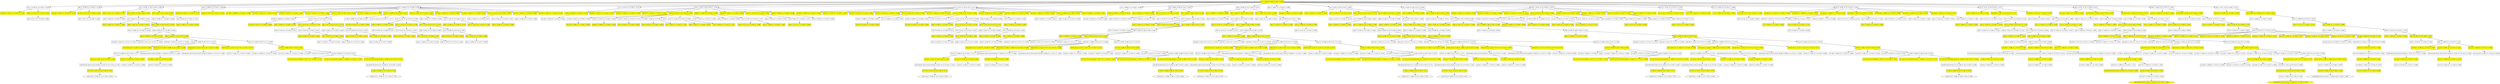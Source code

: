 digraph {nodee48c77b9b7af46bdb18fbd577305955a [label="[], V: -0.039, N: 1500, P: 0.00, U: 0.000", shape="box", fillcolor=yellow, style=filled];
nodee762968665974b949a01dd1c0b6594c3 [label="[41], V: -0.109, N: 4, P: 0.00, U: -0.109", shape="box"];
noded4a71a383d124adb9e081b3631dcb49f [label="[40,45], V: -0.011, N: 1, P: 0.05, U: 0.154", shape="box", fillcolor=yellow, style=filled];
nodee762968665974b949a01dd1c0b6594c3 -> noded4a71a383d124adb9e081b3631dcb49f;
nodecfaa676e5b714cf4964f15a468743583 [label="[40,6], V: 0.179, N: 2, P: 0.10, U: 0.421", shape="box", fillcolor=yellow, style=filled];
node4b39d0917dba4bd1bf0b1132e8a1d588 [label="[45], V: 0.277, N: 1, P: 0.00, U: 0.000", shape="box"];
nodecfaa676e5b714cf4964f15a468743583 -> node4b39d0917dba4bd1bf0b1132e8a1d588;
nodee762968665974b949a01dd1c0b6594c3 -> nodecfaa676e5b714cf4964f15a468743583;
nodee48c77b9b7af46bdb18fbd577305955a -> nodee762968665974b949a01dd1c0b6594c3;
node1a968ee579c54b97a30696c9a854a6da [label="[40], V: -0.108, N: 4, P: 0.00, U: -0.108", shape="box"];
node4af569fddef64cc789b072e9c6ad1a46 [label="[41,45], V: -0.011, N: 1, P: 0.05, U: 0.158", shape="box", fillcolor=yellow, style=filled];
node1a968ee579c54b97a30696c9a854a6da -> node4af569fddef64cc789b072e9c6ad1a46;
node51fcc7975ca645bab56af9ef75ce8071 [label="[41,6], V: 0.179, N: 2, P: 0.08, U: 0.365", shape="box", fillcolor=yellow, style=filled];
node8331ec898a2b43f4b115202d3918befd [label="[45], V: 0.277, N: 1, P: 0.00, U: 0.000", shape="box"];
node51fcc7975ca645bab56af9ef75ce8071 -> node8331ec898a2b43f4b115202d3918befd;
node1a968ee579c54b97a30696c9a854a6da -> node51fcc7975ca645bab56af9ef75ce8071;
nodee48c77b9b7af46bdb18fbd577305955a -> node1a968ee579c54b97a30696c9a854a6da;
nodea6c5b11854174a02b205ccde6c17fed1 [label="[47], V: 0.061, N: 130, P: 0.08, U: 0.082", shape="box"];
node77b9b33c9cfa48d2ad9a002206146076 [label="[45], V: -0.151, N: 1, P: 0.00, U: -0.151", shape="box", fillcolor=yellow, style=filled];
nodea6c5b11854174a02b205ccde6c17fed1 -> node77b9b33c9cfa48d2ad9a002206146076;
nodef95f7b51efbf42b3bb38ccca830a90f1 [label="[6], V: -0.057, N: 124, P: 0.44, U: 0.327", shape="box", fillcolor=yellow, style=filled];
nodee900202d90104214944989274dcda03b [label="[45], V: 0.003, N: 1, P: 0.00, U: 0.003", shape="box"];
nodef95f7b51efbf42b3bb38ccca830a90f1 -> nodee900202d90104214944989274dcda03b;
node802c9cba8b47430f990cec83ae1ebdf6 [label="[5], V: 0.052, N: 122, P: 0.63, U: 0.615", shape="box"];
nodef502ba9f790748ebb7f2e7b6d3c95795 [label="[45], V: -0.391, N: 1, P: 0.00, U: -0.391", shape="box", fillcolor=yellow, style=filled];
node802c9cba8b47430f990cec83ae1ebdf6 -> nodef502ba9f790748ebb7f2e7b6d3c95795;
node8fa1086830bc42a185318d8cdd87e8d0 [label="[58], V: -0.357, N: 1, P: 0.45, U: 0.051", shape="box", fillcolor=yellow, style=filled];
node802c9cba8b47430f990cec83ae1ebdf6 -> node8fa1086830bc42a185318d8cdd87e8d0;
nodea4fd4d14ed69499db3720baa74bb9505 [label="[4], V: -0.050, N: 119, P: 0.54, U: 0.435", shape="box", fillcolor=yellow, style=filled];
nodedf4e3820af19409c95355012052033ba [label="[45], V: -0.505, N: 1, P: 0.00, U: -0.504", shape="box"];
nodea4fd4d14ed69499db3720baa74bb9505 -> nodedf4e3820af19409c95355012052033ba;
node484687edc2d64c8cb6640d9980a50935 [label="[58], V: 0.034, N: 117, P: 0.99, U: 0.931", shape="box"];
nodeeb573fd6d47f439083a8d4ad05156d77 [label="[45], V: -0.500, N: 1, P: 0.23, U: -0.287", shape="box", fillcolor=yellow, style=filled];
node484687edc2d64c8cb6640d9980a50935 -> nodeeb573fd6d47f439083a8d4ad05156d77;
nodeeef21c251d34450ea33bf123f002f5dc [label="[56], V: -0.035, N: 115, P: 0.76, U: 0.659", shape="box", fillcolor=yellow, style=filled];
node19d6b78ef7ff404180d1e34e0208a80c [label="[45,44], V: -0.501, N: 1, P: 0.17, U: -0.347", shape="box"];
nodeeef21c251d34450ea33bf123f002f5dc -> node19d6b78ef7ff404180d1e34e0208a80c;
nodeccb42f04200f4caa932379a6f5597f73 [label="[45,55], V: -0.517, N: 1, P: 0.17, U: -0.363", shape="box"];
nodeeef21c251d34450ea33bf123f002f5dc -> nodeccb42f04200f4caa932379a6f5597f73;
nodeef8cd2d4928944758508197a49bdbf53 [label="[45,59], V: -0.415, N: 1, P: 0.17, U: -0.261", shape="box"];
nodeeef21c251d34450ea33bf123f002f5dc -> nodeef8cd2d4928944758508197a49bdbf53;
node6ca007f471c047e79d5fdde8ebb0a102 [label="[45,34], V: -0.009, N: 29, P: 0.17, U: 0.145", shape="box"];
nodebf34c633a32c46ca9fcef25683aa4638 [label="[29,24,18,12,2], V: -0.220, N: 1, P: 0.29, U: 0.308", shape="box", fillcolor=yellow, style=filled];
node6ca007f471c047e79d5fdde8ebb0a102 -> nodebf34c633a32c46ca9fcef25683aa4638;
nodeaa0c9a21330a4c149ab7e901cc84911a [label="[29,24,18,12,7,2,59], V: -0.083, N: 20, P: 0.26, U: 0.380", shape="box", fillcolor=yellow, style=filled];
node1181972aa30f41aa9cddb3f26bc8de69 [label="[53,57], V: 0.068, N: 19, P: 0.50, U: 1.117", shape="box"];
node965064065cbc4ff693fd6db97a922676 [label="[52,55], V: -0.075, N: 16, P: 0.50, U: 1.018", shape="box", fillcolor=yellow, style=filled];
node2ecfff4ed367416aada202db9bcfd528 [label="[44,39,40,41,36,25,14,9,15,26,43], V: 0.167, N: 15, P: 0.54, U: 1.431", shape="box"];
node1d6cebbe01fc47dc8418d43eed7fcf00 [label="[37,27], V: -0.131, N: 14, P: 1.00, U: 2.278", shape="box", fillcolor=yellow, style=filled];
node457eb167d59e4b1482ef82091931ea24 [label="[22,11,0], V: -0.200, N: 13, P: 1.00, U: 2.274", shape="ellipse"];
node1d6cebbe01fc47dc8418d43eed7fcf00 -> node457eb167d59e4b1482ef82091931ea24;
node2ecfff4ed367416aada202db9bcfd528 -> node1d6cebbe01fc47dc8418d43eed7fcf00;
node965064065cbc4ff693fd6db97a922676 -> node2ecfff4ed367416aada202db9bcfd528;
node1181972aa30f41aa9cddb3f26bc8de69 -> node965064065cbc4ff693fd6db97a922676;
node726bde5487e24c36a7718cdbf1803455 [label="[52,27], V: -0.144, N: 2, P: 0.50, U: 0.941", shape="box", fillcolor=yellow, style=filled];
node55fceecd288c494aa0877bda25c60ffa [label="[22,0], V: -0.330, N: 1, P: 0.67, U: 0.000", shape="box"];
node726bde5487e24c36a7718cdbf1803455 -> node55fceecd288c494aa0877bda25c60ffa;
node1181972aa30f41aa9cddb3f26bc8de69 -> node726bde5487e24c36a7718cdbf1803455;
nodeaa0c9a21330a4c149ab7e901cc84911a -> node1181972aa30f41aa9cddb3f26bc8de69;
node6ca007f471c047e79d5fdde8ebb0a102 -> nodeaa0c9a21330a4c149ab7e901cc84911a;
node575cc9f0a2294aa3aef31099c5cb0be2 [label="[29,24,18,12,7,2,55], V: 0.577, N: 5, P: 0.22, U: 0.901", shape="box", fillcolor=yellow, style=filled];
node8e0ebde8cc10474e8b474515510af55c [label="[44,39,40,41,36,25,14,9,15,26,43], V: -0.260, N: 3, P: 0.37, U: 1.026", shape="box"];
node62d45e16d8bf4d3da35bbe1bfcfe13b4 [label="[37,59], V: 0.704, N: 2, P: 0.50, U: 2.398", shape="box", fillcolor=yellow, style=filled];
node87670269d6494e6c829299446fb174c0 [label="[53,57], V: 0.676, N: 1, P: 0.67, U: 0.000", shape="box"];
node62d45e16d8bf4d3da35bbe1bfcfe13b4 -> node87670269d6494e6c829299446fb174c0;
node8e0ebde8cc10474e8b474515510af55c -> node62d45e16d8bf4d3da35bbe1bfcfe13b4;
node575cc9f0a2294aa3aef31099c5cb0be2 -> node8e0ebde8cc10474e8b474515510af55c;
noded78ce037f685490da51453b34ea5588f [label="[44,39,40,41,36,25,14,9,15,26,37,43,59], V: 0.840, N: 1, P: 0.31, U: 1.090", shape="box"];
node575cc9f0a2294aa3aef31099c5cb0be2 -> noded78ce037f685490da51453b34ea5588f;
node6ca007f471c047e79d5fdde8ebb0a102 -> node575cc9f0a2294aa3aef31099c5cb0be2;
nodef27dd438471f4dc4879116ae15191ba8 [label="[29,24,18,12,7,2,27], V: -0.137, N: 2, P: 0.23, U: 0.275", shape="box", fillcolor=yellow, style=filled];
nodedd79301703ba4f5b9f717b870c32683d [label="[22,0], V: -0.292, N: 1, P: 0.50, U: 0.000", shape="box"];
nodef27dd438471f4dc4879116ae15191ba8 -> nodedd79301703ba4f5b9f717b870c32683d;
node6ca007f471c047e79d5fdde8ebb0a102 -> nodef27dd438471f4dc4879116ae15191ba8;
nodeeef21c251d34450ea33bf123f002f5dc -> node6ca007f471c047e79d5fdde8ebb0a102;
node720fb8ba64244a6896cda94393286a4c [label="[45,27], V: 0.045, N: 82, P: 0.17, U: 0.199", shape="box"];
node81c5bd7d76454879958841b398ba1bc3 [label="[22,0], V: -0.043, N: 81, P: 0.28, U: 0.262", shape="box", fillcolor=yellow, style=filled];
node773a0ace24504b128837731ede00c428 [label="[11,44], V: -0.659, N: 1, P: 0.20, U: -0.439", shape="box"];
node81c5bd7d76454879958841b398ba1bc3 -> node773a0ace24504b128837731ede00c428;
node96959410b9e84079b7c7a97ae9a6a7e6 [label="[11,55], V: -0.385, N: 1, P: 0.20, U: -0.166", shape="box"];
node81c5bd7d76454879958841b398ba1bc3 -> node96959410b9e84079b7c7a97ae9a6a7e6;
node9c74f62a0fa5472a95d8540f8695616f [label="[11,59], V: -0.110, N: 1, P: 0.20, U: 0.110", shape="box"];
node81c5bd7d76454879958841b398ba1bc3 -> node9c74f62a0fa5472a95d8540f8695616f;
nodec1345edbbe614bd38617f2a3b78b8b8e [label="[11,43], V: 0.038, N: 77, P: 0.20, U: 0.257", shape="box"];
node99148512a4e6489da04e7d9a56c23c20 [label="[37,26,15,9,14,25,36,40], V: -0.677, N: 1, P: 0.38, U: -0.245", shape="box", fillcolor=yellow, style=filled];
nodec1345edbbe614bd38617f2a3b78b8b8e -> node99148512a4e6489da04e7d9a56c23c20;
nodee3f3b241a99e4dd2a9b3e35e1ec55cbb [label="[37,26,15,9,14,25,36,41,40,59], V: -0.428, N: 1, P: 0.31, U: -0.081", shape="box", fillcolor=yellow, style=filled];
nodec1345edbbe614bd38617f2a3b78b8b8e -> nodee3f3b241a99e4dd2a9b3e35e1ec55cbb;
nodeb387e56a359f477a8de8760002efff60 [label="[37,26,15,9,14,25,36,41,40,55], V: -0.020, N: 74, P: 0.31, U: 0.327", shape="box", fillcolor=yellow, style=filled];
nodeaffae798929341c3be6f2cb8eacfdb8b [label="[44,39,34,29,24,18,12,2], V: 0.038, N: 73, P: 0.56, U: 0.675", shape="box"];
node23202e093cb94f9396fa372f2d5a3ce1 [label="[7,59], V: -0.028, N: 72, P: 1.00, U: 1.126", shape="box", fillcolor=yellow, style=filled];
node91ac4abd844e45d5a606daebef303559 [label="[53,52,57], V: -0.040, N: 71, P: 1.00, U: 1.122", shape="ellipse"];
node23202e093cb94f9396fa372f2d5a3ce1 -> node91ac4abd844e45d5a606daebef303559;
nodeaffae798929341c3be6f2cb8eacfdb8b -> node23202e093cb94f9396fa372f2d5a3ce1;
nodeb387e56a359f477a8de8760002efff60 -> nodeaffae798929341c3be6f2cb8eacfdb8b;
nodec1345edbbe614bd38617f2a3b78b8b8e -> nodeb387e56a359f477a8de8760002efff60;
node81c5bd7d76454879958841b398ba1bc3 -> nodec1345edbbe614bd38617f2a3b78b8b8e;
node720fb8ba64244a6896cda94393286a4c -> node81c5bd7d76454879958841b398ba1bc3;
nodeeef21c251d34450ea33bf123f002f5dc -> node720fb8ba64244a6896cda94393286a4c;
node484687edc2d64c8cb6640d9980a50935 -> nodeeef21c251d34450ea33bf123f002f5dc;
nodea4fd4d14ed69499db3720baa74bb9505 -> node484687edc2d64c8cb6640d9980a50935;
node802c9cba8b47430f990cec83ae1ebdf6 -> nodea4fd4d14ed69499db3720baa74bb9505;
nodef95f7b51efbf42b3bb38ccca830a90f1 -> node802c9cba8b47430f990cec83ae1ebdf6;
nodea6c5b11854174a02b205ccde6c17fed1 -> nodef95f7b51efbf42b3bb38ccca830a90f1;
nodeb35be6aaf8c04cb89d007489273a4241 [label="[5], V: -0.207, N: 4, P: 0.35, U: 0.097", shape="box", fillcolor=yellow, style=filled];
node68745ade4e724e61acbab3ba1f48c6c5 [label="[45], V: -0.036, N: 1, P: 0.00, U: -0.036", shape="box"];
nodeb35be6aaf8c04cb89d007489273a4241 -> node68745ade4e724e61acbab3ba1f48c6c5;
node0204e2bbb8e74b1e9f4e4924215a2658 [label="[6], V: 0.014, N: 2, P: 0.61, U: 1.787", shape="box"];
nodea2516f4952a1459aab7170955e573001 [label="[45], V: -0.391, N: 1, P: 0.00, U: 0.000", shape="box", fillcolor=yellow, style=filled];
node0204e2bbb8e74b1e9f4e4924215a2658 -> nodea2516f4952a1459aab7170955e573001;
nodeb35be6aaf8c04cb89d007489273a4241 -> node0204e2bbb8e74b1e9f4e4924215a2658;
nodea6c5b11854174a02b205ccde6c17fed1 -> nodeb35be6aaf8c04cb89d007489273a4241;
nodee48c77b9b7af46bdb18fbd577305955a -> nodea6c5b11854174a02b205ccde6c17fed1;
nodefe43d2f22ba145c99592db2578784f79 [label="[45], V: -0.090, N: 3, P: 0.02, U: -0.084", shape="box"];
node74e12c93597f44dab37d3fbc6ec2e6b9 [label="[56,40], V: 0.138, N: 1, P: 0.04, U: 0.278", shape="box", fillcolor=yellow, style=filled];
nodefe43d2f22ba145c99592db2578784f79 -> node74e12c93597f44dab37d3fbc6ec2e6b9;
nodeb9dcaeb5427e407588007f85a7c08d71 [label="[56,6], V: 0.075, N: 1, P: 0.10, U: 0.324", shape="box", fillcolor=yellow, style=filled];
nodefe43d2f22ba145c99592db2578784f79 -> nodeb9dcaeb5427e407588007f85a7c08d71;
nodee48c77b9b7af46bdb18fbd577305955a -> nodefe43d2f22ba145c99592db2578784f79;
nodecc243eb3b24641d293ad2801b4352914 [label="[52], V: 0.048, N: 57, P: 0.00, U: 0.048", shape="box"];
nodeeb13aa5d65fa44c68a74b45714d11fc3 [label="[57,40], V: -0.094, N: 1, P: 0.04, U: -0.039", shape="box", fillcolor=yellow, style=filled];
nodecc243eb3b24641d293ad2801b4352914 -> nodeeb13aa5d65fa44c68a74b45714d11fc3;
node34433b03113a4730b9014565bab457c7 [label="[57,41], V: -0.105, N: 1, P: 0.04, U: -0.050", shape="box", fillcolor=yellow, style=filled];
nodecc243eb3b24641d293ad2801b4352914 -> node34433b03113a4730b9014565bab457c7;
node6257d438a8f94a8a9752bca8cb4b34ae [label="[57,45], V: -0.010, N: 1, P: 0.04, U: 0.045", shape="box", fillcolor=yellow, style=filled];
nodecc243eb3b24641d293ad2801b4352914 -> node6257d438a8f94a8a9752bca8cb4b34ae;
node3bbf246d6a274aceba7fe6d206b8032c [label="[57,47], V: -0.145, N: 1, P: 0.06, U: -0.062", shape="box", fillcolor=yellow, style=filled];
nodecc243eb3b24641d293ad2801b4352914 -> node3bbf246d6a274aceba7fe6d206b8032c;
node4677e56b28db4e7ea935d562431a8186 [label="[57,7], V: -0.017, N: 18, P: 0.04, U: 0.038", shape="box", fillcolor=yellow, style=filled];
nodea10c450ceeec488aa7f24ade9918aa92 [label="[2,40], V: -0.098, N: 2, P: 0.06, U: 0.025", shape="box"];
nodec0d4de1a36af447e8a1241b597db893a [label="[41,45], V: 0.353, N: 1, P: 0.06, U: 0.000", shape="box", fillcolor=yellow, style=filled];
nodea10c450ceeec488aa7f24ade9918aa92 -> nodec0d4de1a36af447e8a1241b597db893a;
node4677e56b28db4e7ea935d562431a8186 -> nodea10c450ceeec488aa7f24ade9918aa92;
node8fd1a60d64674d56b7b13ec2d34667a0 [label="[2,5], V: 0.122, N: 15, P: 0.09, U: 0.276", shape="box"];
node639622d799964639b4e3817638cc1faa [label="[40], V: 0.500, N: 1, P: 0.00, U: 0.502", shape="box", fillcolor=yellow, style=filled];
node8fd1a60d64674d56b7b13ec2d34667a0 -> node639622d799964639b4e3817638cc1faa;
node7e2ce02617ce40e4ba3c067f7928fb4f [label="[47], V: -0.112, N: 7, P: 0.33, U: 0.759", shape="box", fillcolor=yellow, style=filled];
node616a64b206234ab0937d81aeb9afdaea [label="[45], V: 0.555, N: 1, P: 0.00, U: 0.557", shape="box"];
node7e2ce02617ce40e4ba3c067f7928fb4f -> node616a64b206234ab0937d81aeb9afdaea;
node2ca755ecc1be47c6999fe8db7c89a08c [label="[4], V: 0.313, N: 5, P: 0.81, U: 2.817", shape="box"];
node36ad7d945b3143b7a9b4af9ef1e6c591 [label="[45], V: 0.076, N: 1, P: 0.00, U: 0.091", shape="box", fillcolor=yellow, style=filled];
node2ca755ecc1be47c6999fe8db7c89a08c -> node36ad7d945b3143b7a9b4af9ef1e6c591;
node584594515d06474795c531c1fcf3ba0c [label="[0], V: -0.579, N: 3, P: 0.98, U: 2.832", shape="box", fillcolor=yellow, style=filled];
nodefdb0f91579394ca68fda6dd955a32bd4 [label="[45], V: -0.526, N: 1, P: 0.22, U: 0.218", shape="box"];
node584594515d06474795c531c1fcf3ba0c -> nodefdb0f91579394ca68fda6dd955a32bd4;
node29f16acd8e4e41d2b38b47174723e35e [label="[56], V: -0.612, N: 1, P: 0.73, U: 2.444", shape="box"];
node584594515d06474795c531c1fcf3ba0c -> node29f16acd8e4e41d2b38b47174723e35e;
node2ca755ecc1be47c6999fe8db7c89a08c -> node584594515d06474795c531c1fcf3ba0c;
node7e2ce02617ce40e4ba3c067f7928fb4f -> node2ca755ecc1be47c6999fe8db7c89a08c;
node8fd1a60d64674d56b7b13ec2d34667a0 -> node7e2ce02617ce40e4ba3c067f7928fb4f;
noded181a9f9675a4d939779d113a8640384 [label="[4], V: -0.174, N: 6, P: 0.37, U: 0.710", shape="box", fillcolor=yellow, style=filled];
nodeffcc32f1698f4300950c7250c2f042c0 [label="[40], V: 0.051, N: 1, P: 0.00, U: 0.055", shape="box"];
noded181a9f9675a4d939779d113a8640384 -> nodeffcc32f1698f4300950c7250c2f042c0;
node4bab083e1c2b492ea6e40de4e11ecb86 [label="[47], V: 0.238, N: 4, P: 0.53, U: 1.922", shape="box"];
node17c25c5a002c496eb3d199da56214169 [label="[45], V: 0.076, N: 1, P: 0.00, U: 0.091", shape="box", fillcolor=yellow, style=filled];
node4bab083e1c2b492ea6e40de4e11ecb86 -> node17c25c5a002c496eb3d199da56214169;
node203f804aef1a4603ad9f42c14fc70374 [label="[0], V: -0.562, N: 2, P: 0.98, U: 2.866", shape="box", fillcolor=yellow, style=filled];
nodeedcb10bd4f444185a7de07c3d8aa05b7 [label="[45], V: -0.526, N: 1, P: 0.22, U: 0.000", shape="box"];
node203f804aef1a4603ad9f42c14fc70374 -> nodeedcb10bd4f444185a7de07c3d8aa05b7;
node4bab083e1c2b492ea6e40de4e11ecb86 -> node203f804aef1a4603ad9f42c14fc70374;
noded181a9f9675a4d939779d113a8640384 -> node4bab083e1c2b492ea6e40de4e11ecb86;
node8fd1a60d64674d56b7b13ec2d34667a0 -> noded181a9f9675a4d939779d113a8640384;
node4677e56b28db4e7ea935d562431a8186 -> node8fd1a60d64674d56b7b13ec2d34667a0;
nodecc243eb3b24641d293ad2801b4352914 -> node4677e56b28db4e7ea935d562431a8186;
node9aa81aacb45e46c29951e3e6d3acef0c [label="[57,53], V: -0.046, N: 1, P: 0.04, U: 0.009", shape="box", fillcolor=yellow, style=filled];
nodecc243eb3b24641d293ad2801b4352914 -> node9aa81aacb45e46c29951e3e6d3acef0c;
nodedda7c4cb8dd8428b8acc99bddbea25e2 [label="[57,2], V: -0.028, N: 19, P: 0.04, U: 0.027", shape="box", fillcolor=yellow, style=filled];
node22e9fe74bc4a4e67875896bcf4babec9 [label="[7,40], V: -0.098, N: 2, P: 0.06, U: 0.025", shape="box"];
node4481fd1df8104071a157ae70015786ec [label="[41,45], V: 0.353, N: 1, P: 0.06, U: 0.000", shape="box", fillcolor=yellow, style=filled];
node22e9fe74bc4a4e67875896bcf4babec9 -> node4481fd1df8104071a157ae70015786ec;
nodedda7c4cb8dd8428b8acc99bddbea25e2 -> node22e9fe74bc4a4e67875896bcf4babec9;
node108fa8e0d3e44455a9b51dac6ed0bd03 [label="[7,4], V: -0.322, N: 1, P: 0.07, U: -0.177", shape="box"];
nodedda7c4cb8dd8428b8acc99bddbea25e2 -> node108fa8e0d3e44455a9b51dac6ed0bd03;
nodeff91c1a898174f329a29f570e203236a [label="[7,5], V: 0.122, N: 15, P: 0.07, U: 0.249", shape="box"];
node7972c2f3ca054c7d990d5a101e14dd6f [label="[40], V: 0.500, N: 1, P: 0.00, U: 0.502", shape="box", fillcolor=yellow, style=filled];
nodeff91c1a898174f329a29f570e203236a -> node7972c2f3ca054c7d990d5a101e14dd6f;
nodec314053ebb444b6b8d29a7e0348a184a [label="[47], V: -0.112, N: 7, P: 0.33, U: 0.759", shape="box", fillcolor=yellow, style=filled];
node316106238ea54beebf075d93433a4236 [label="[45], V: 0.555, N: 1, P: 0.00, U: 0.557", shape="box"];
nodec314053ebb444b6b8d29a7e0348a184a -> node316106238ea54beebf075d93433a4236;
nodecaef55772be74de59a32e7c165a08923 [label="[4], V: 0.313, N: 5, P: 0.81, U: 2.817", shape="box"];
node84f462e60e804aacba5ef7e0c3b03cd4 [label="[45], V: 0.076, N: 1, P: 0.00, U: 0.091", shape="box", fillcolor=yellow, style=filled];
nodecaef55772be74de59a32e7c165a08923 -> node84f462e60e804aacba5ef7e0c3b03cd4;
node31ebd13e39634240a056d71a458ec3f6 [label="[0], V: -0.579, N: 3, P: 0.98, U: 2.832", shape="box", fillcolor=yellow, style=filled];
node7873b111d8c24a12bd567ed8b1804744 [label="[45], V: -0.526, N: 1, P: 0.22, U: 0.218", shape="box"];
node31ebd13e39634240a056d71a458ec3f6 -> node7873b111d8c24a12bd567ed8b1804744;
nodeb493aee9b43c414caa069fce3386fc22 [label="[56], V: -0.612, N: 1, P: 0.73, U: 2.444", shape="box"];
node31ebd13e39634240a056d71a458ec3f6 -> nodeb493aee9b43c414caa069fce3386fc22;
nodecaef55772be74de59a32e7c165a08923 -> node31ebd13e39634240a056d71a458ec3f6;
nodec314053ebb444b6b8d29a7e0348a184a -> nodecaef55772be74de59a32e7c165a08923;
nodeff91c1a898174f329a29f570e203236a -> nodec314053ebb444b6b8d29a7e0348a184a;
node77d7edef09ca4d07aaddc65f7b5d7b91 [label="[4], V: -0.174, N: 6, P: 0.37, U: 0.710", shape="box", fillcolor=yellow, style=filled];
node56b68e76a24b4de5a0e876cd45936200 [label="[40], V: 0.051, N: 1, P: 0.00, U: 0.055", shape="box"];
node77d7edef09ca4d07aaddc65f7b5d7b91 -> node56b68e76a24b4de5a0e876cd45936200;
node01b4d694acce44249d900d5ef818b0b6 [label="[47], V: 0.238, N: 4, P: 0.53, U: 1.922", shape="box"];
node8760ba36f31747bf985806028a61c1d8 [label="[45], V: 0.076, N: 1, P: 0.00, U: 0.091", shape="box", fillcolor=yellow, style=filled];
node01b4d694acce44249d900d5ef818b0b6 -> node8760ba36f31747bf985806028a61c1d8;
nodefacc6e00df984cf489d8d7d54fc92ab5 [label="[0], V: -0.562, N: 2, P: 0.98, U: 2.866", shape="box", fillcolor=yellow, style=filled];
node2eb23e3cced14162a3bfbd7514d37314 [label="[45], V: -0.526, N: 1, P: 0.22, U: 0.000", shape="box"];
nodefacc6e00df984cf489d8d7d54fc92ab5 -> node2eb23e3cced14162a3bfbd7514d37314;
node01b4d694acce44249d900d5ef818b0b6 -> nodefacc6e00df984cf489d8d7d54fc92ab5;
node77d7edef09ca4d07aaddc65f7b5d7b91 -> node01b4d694acce44249d900d5ef818b0b6;
nodeff91c1a898174f329a29f570e203236a -> node77d7edef09ca4d07aaddc65f7b5d7b91;
nodedda7c4cb8dd8428b8acc99bddbea25e2 -> nodeff91c1a898174f329a29f570e203236a;
nodecc243eb3b24641d293ad2801b4352914 -> nodedda7c4cb8dd8428b8acc99bddbea25e2;
node81f3c3791c4145cc90d0662d05a41ee2 [label="[57,6], V: -0.161, N: 5, P: 0.10, U: -0.033", shape="box", fillcolor=yellow, style=filled];
nodeaeac48a324574b3c8e6873e2da86e21e [label="[40], V: 0.041, N: 1, P: 0.00, U: 0.043", shape="box"];
node81f3c3791c4145cc90d0662d05a41ee2 -> nodeaeac48a324574b3c8e6873e2da86e21e;
node5f4e160662c14900b1a298a9f1881138 [label="[5], V: 0.140, N: 3, P: 0.46, U: 1.627", shape="box"];
node1afb902ec22d4ba6b6e942ecf373d5a5 [label="[40], V: -0.282, N: 1, P: 0.00, U: -0.279", shape="box", fillcolor=yellow, style=filled];
node5f4e160662c14900b1a298a9f1881138 -> node1afb902ec22d4ba6b6e942ecf373d5a5;
noded7285fa609754d68ad3321727f916555 [label="[47], V: -0.372, N: 1, P: 0.42, U: 1.406", shape="box", fillcolor=yellow, style=filled];
node5f4e160662c14900b1a298a9f1881138 -> noded7285fa609754d68ad3321727f916555;
node81f3c3791c4145cc90d0662d05a41ee2 -> node5f4e160662c14900b1a298a9f1881138;
nodecc243eb3b24641d293ad2801b4352914 -> node81f3c3791c4145cc90d0662d05a41ee2;
node1e7b233ad34243c0835fb31730f5f268 [label="[57,56], V: -0.050, N: 1, P: 0.04, U: 0.005", shape="box", fillcolor=yellow, style=filled];
nodecc243eb3b24641d293ad2801b4352914 -> node1e7b233ad34243c0835fb31730f5f268;
nodec6e657f476d84284957132dce10458c1 [label="[57,58], V: -0.063, N: 1, P: 0.06, U: 0.014", shape="box", fillcolor=yellow, style=filled];
nodecc243eb3b24641d293ad2801b4352914 -> nodec6e657f476d84284957132dce10458c1;
node431940483d8544c7a242cc642fd8d22e [label="[57,5], V: -0.122, N: 4, P: 0.09, U: -0.007", shape="box", fillcolor=yellow, style=filled];
nodec16d1ebf292640c3ad2c2d55252a6492 [label="[40], V: 0.016, N: 1, P: 0.00, U: 0.017", shape="box"];
node431940483d8544c7a242cc642fd8d22e -> nodec16d1ebf292640c3ad2c2d55252a6492;
node41e0f26a4ec04feab9c6838f88553604 [label="[6], V: 0.024, N: 2, P: 0.50, U: 1.551", shape="box"];
node1c8f271ebde5466691180d8119732207 [label="[40], V: -0.282, N: 1, P: 0.00, U: 0.000", shape="box", fillcolor=yellow, style=filled];
node41e0f26a4ec04feab9c6838f88553604 -> node1c8f271ebde5466691180d8119732207;
node431940483d8544c7a242cc642fd8d22e -> node41e0f26a4ec04feab9c6838f88553604;
nodecc243eb3b24641d293ad2801b4352914 -> node431940483d8544c7a242cc642fd8d22e;
node0d3435733aee4742bacd62987e4cb21a [label="[57,4], V: -0.038, N: 2, P: 0.06, U: 0.036", shape="box", fillcolor=yellow, style=filled];
nodeec67698197624aef9c728f2d7865e983 [label="[40], V: -0.046, N: 1, P: 0.00, U: 0.000", shape="box"];
node0d3435733aee4742bacd62987e4cb21a -> nodeec67698197624aef9c728f2d7865e983;
nodecc243eb3b24641d293ad2801b4352914 -> node0d3435733aee4742bacd62987e4cb21a;
nodeb1e7024c87a64404b42956bf3cbb0c9b [label="[57,59], V: -0.062, N: 1, P: 0.04, U: 0.055", shape="box", fillcolor=yellow, style=filled];
nodecc243eb3b24641d293ad2801b4352914 -> nodeb1e7024c87a64404b42956bf3cbb0c9b;
nodee48c77b9b7af46bdb18fbd577305955a -> nodecc243eb3b24641d293ad2801b4352914;
node7125ac48af5e410283a9a92d08fe9911 [label="[7], V: -0.125, N: 3, P: 0.00, U: -0.125", shape="box"];
node40ca6ac908344e6e81023b661dc2fe9b [label="[2,40], V: 0.198, N: 2, P: 0.05, U: 0.276", shape="box", fillcolor=yellow, style=filled];
nodea3321ff991e345bfa1c67963af7c31ee [label="[41,45], V: 0.284, N: 1, P: 0.06, U: 0.000", shape="box"];
node40ca6ac908344e6e81023b661dc2fe9b -> nodea3321ff991e345bfa1c67963af7c31ee;
node7125ac48af5e410283a9a92d08fe9911 -> node40ca6ac908344e6e81023b661dc2fe9b;
nodee48c77b9b7af46bdb18fbd577305955a -> node7125ac48af5e410283a9a92d08fe9911;
node0a65d88227bd462b9865ff8d58f02d8f [label="[53], V: -0.052, N: 30, P: 0.00, U: -0.052", shape="box"];
node81a964de43c0439cb900438f1ba0575a [label="[59,40], V: -0.091, N: 1, P: 0.04, U: -0.015", shape="box", fillcolor=yellow, style=filled];
node0a65d88227bd462b9865ff8d58f02d8f -> node81a964de43c0439cb900438f1ba0575a;
noded5581c6d6cf74358888c31c976fed208 [label="[59,41], V: -0.095, N: 1, P: 0.04, U: -0.020", shape="box", fillcolor=yellow, style=filled];
node0a65d88227bd462b9865ff8d58f02d8f -> noded5581c6d6cf74358888c31c976fed208;
node2beff4c679624386a51e34a93cfe2b1e [label="[59,47], V: -0.140, N: 1, P: 0.07, U: -0.022", shape="box", fillcolor=yellow, style=filled];
node0a65d88227bd462b9865ff8d58f02d8f -> node2beff4c679624386a51e34a93cfe2b1e;
node7fd955b56d774c7eaad8e379c16b1791 [label="[59,2], V: 0.232, N: 14, P: 0.04, U: 0.296", shape="box", fillcolor=yellow, style=filled];
node85813a203c2a4135b279fec5a90f8148 [label="[7,40], V: -0.110, N: 2, P: 0.06, U: 0.029", shape="box"];
nodea2526a352bd74d24b49fbe0af1c45eaa [label="[41,45], V: 0.384, N: 1, P: 0.06, U: 0.000", shape="box", fillcolor=yellow, style=filled];
node85813a203c2a4135b279fec5a90f8148 -> nodea2526a352bd74d24b49fbe0af1c45eaa;
node7fd955b56d774c7eaad8e379c16b1791 -> node85813a203c2a4135b279fec5a90f8148;
node470a89bd99aa49c08c45d133315cdd9f [label="[7,41], V: -0.128, N: 2, P: 0.06, U: 0.268", shape="box"];
nodef4ae30ec416844249878204064a3758d [label="[40,45], V: 0.384, N: 1, P: 0.06, U: 0.000", shape="box", fillcolor=yellow, style=filled];
node470a89bd99aa49c08c45d133315cdd9f -> nodef4ae30ec416844249878204064a3758d;
node7fd955b56d774c7eaad8e379c16b1791 -> node470a89bd99aa49c08c45d133315cdd9f;
node7c5f0bc7459d41cbad16d20ff06886ab [label="[7,47], V: -0.051, N: 2, P: 0.07, U: 0.111", shape="box"];
node728c0f10c24d4d86ade136e1ee058aa8 [label="[45], V: 0.165, N: 1, P: 0.00, U: 0.000", shape="box", fillcolor=yellow, style=filled];
node7c5f0bc7459d41cbad16d20ff06886ab -> node728c0f10c24d4d86ade136e1ee058aa8;
node7fd955b56d774c7eaad8e379c16b1791 -> node7c5f0bc7459d41cbad16d20ff06886ab;
node5f50433d92544b9595af455a6e4af419 [label="[7,58], V: -0.140, N: 3, P: 0.06, U: 0.015", shape="box"];
nodece732911b61642c4b426189912555640 [label="[41], V: 0.078, N: 1, P: 0.00, U: 0.080", shape="box", fillcolor=yellow, style=filled];
node5f50433d92544b9595af455a6e4af419 -> nodece732911b61642c4b426189912555640;
node3123fb43a9954e7ba7504356ed541674 [label="[5], V: 0.502, N: 1, P: 0.65, U: 2.165", shape="box", fillcolor=yellow, style=filled];
node5f50433d92544b9595af455a6e4af419 -> node3123fb43a9954e7ba7504356ed541674;
node7fd955b56d774c7eaad8e379c16b1791 -> node5f50433d92544b9595af455a6e4af419;
node066a423d7951454ea610877d4ed71aaf [label="[7,5], V: -0.140, N: 3, P: 0.07, U: 0.046", shape="box"];
node3bab7fd7a91a4f3dbeb5f03525827597 [label="[40], V: 0.502, N: 1, P: 0.00, U: 0.504", shape="box", fillcolor=yellow, style=filled];
node066a423d7951454ea610877d4ed71aaf -> node3bab7fd7a91a4f3dbeb5f03525827597;
node55a1d819800144c6b67bb05cf06c8f55 [label="[47], V: 0.420, N: 1, P: 0.35, U: 1.155", shape="box", fillcolor=yellow, style=filled];
node066a423d7951454ea610877d4ed71aaf -> node55a1d819800144c6b67bb05cf06c8f55;
node7fd955b56d774c7eaad8e379c16b1791 -> node066a423d7951454ea610877d4ed71aaf;
node40836cb093ee4c58aff0f758fbe6ca0e [label="[7,4], V: -0.321, N: 1, P: 0.07, U: -0.156", shape="box"];
node7fd955b56d774c7eaad8e379c16b1791 -> node40836cb093ee4c58aff0f758fbe6ca0e;
node0a65d88227bd462b9865ff8d58f02d8f -> node7fd955b56d774c7eaad8e379c16b1791;
node477ebd43d84b4f618459e24e13b0cd83 [label="[59,6], V: -0.158, N: 5, P: 0.09, U: 0.003", shape="box", fillcolor=yellow, style=filled];
node90c3e74da9574905814f1219f83c565a [label="[41], V: 0.028, N: 1, P: 0.00, U: 0.030", shape="box"];
node477ebd43d84b4f618459e24e13b0cd83 -> node90c3e74da9574905814f1219f83c565a;
node33b8c26dd859490fab6d6cac972a678a [label="[5], V: 0.135, N: 3, P: 0.43, U: 1.527", shape="box"];
node8280f5f1368d482ead5420ac9d03a687 [label="[40], V: -0.271, N: 1, P: 0.00, U: -0.268", shape="box", fillcolor=yellow, style=filled];
node33b8c26dd859490fab6d6cac972a678a -> node8280f5f1368d482ead5420ac9d03a687;
node8489c66503204719a2606c1315e6dc91 [label="[47], V: -0.363, N: 1, P: 0.44, U: 1.454", shape="box", fillcolor=yellow, style=filled];
node33b8c26dd859490fab6d6cac972a678a -> node8489c66503204719a2606c1315e6dc91;
node477ebd43d84b4f618459e24e13b0cd83 -> node33b8c26dd859490fab6d6cac972a678a;
node0a65d88227bd462b9865ff8d58f02d8f -> node477ebd43d84b4f618459e24e13b0cd83;
node1d9600933a1943889c92e0b0d7387427 [label="[59,58], V: -0.061, N: 1, P: 0.06, U: 0.048", shape="box", fillcolor=yellow, style=filled];
node0a65d88227bd462b9865ff8d58f02d8f -> node1d9600933a1943889c92e0b0d7387427;
nodea5587c8fb06e4c8d8d70f6f144e63961 [label="[59,5], V: -0.119, N: 4, P: 0.08, U: 0.026", shape="box", fillcolor=yellow, style=filled];
node9ffa7da15e864f869b0b62f99f69b4b1 [label="[40], V: 0.014, N: 1, P: 0.00, U: 0.015", shape="box"];
nodea5587c8fb06e4c8d8d70f6f144e63961 -> node9ffa7da15e864f869b0b62f99f69b4b1;
nodee5bb8849dbdc4a948a0b5e242115b5a6 [label="[6], V: 0.021, N: 2, P: 0.48, U: 1.471", shape="box"];
node33a9f2f639d84e1fb1cbf60055fbc2b8 [label="[40], V: -0.271, N: 1, P: 0.00, U: 0.000", shape="box", fillcolor=yellow, style=filled];
nodee5bb8849dbdc4a948a0b5e242115b5a6 -> node33a9f2f639d84e1fb1cbf60055fbc2b8;
nodea5587c8fb06e4c8d8d70f6f144e63961 -> nodee5bb8849dbdc4a948a0b5e242115b5a6;
node0a65d88227bd462b9865ff8d58f02d8f -> nodea5587c8fb06e4c8d8d70f6f144e63961;
node6558d1a2503f44ac84dcb99d6f62d103 [label="[59,4], V: -0.042, N: 2, P: 0.06, U: 0.056", shape="box", fillcolor=yellow, style=filled];
node354ec7cccb724bc4889261baa08119eb [label="[41], V: -0.055, N: 1, P: 0.00, U: 0.000", shape="box"];
node6558d1a2503f44ac84dcb99d6f62d103 -> node354ec7cccb724bc4889261baa08119eb;
node0a65d88227bd462b9865ff8d58f02d8f -> node6558d1a2503f44ac84dcb99d6f62d103;
nodee48c77b9b7af46bdb18fbd577305955a -> node0a65d88227bd462b9865ff8d58f02d8f;
nodec2d330d81008459aab483c69219bb43c [label="[57], V: 0.017, N: 39, P: 0.31, U: 0.111", shape="box"];
node4c71baf0795d4e788d152400808269a8 [label="[52,40], V: -0.094, N: 1, P: 0.05, U: -0.022", shape="box", fillcolor=yellow, style=filled];
nodec2d330d81008459aab483c69219bb43c -> node4c71baf0795d4e788d152400808269a8;
node217959bfc23f421f8934a080d1920611 [label="[52,41], V: -0.105, N: 1, P: 0.05, U: -0.032", shape="box", fillcolor=yellow, style=filled];
nodec2d330d81008459aab483c69219bb43c -> node217959bfc23f421f8934a080d1920611;
nodedb93abb888f7451181252039a82226b9 [label="[52,45], V: -0.010, N: 1, P: 0.05, U: 0.063", shape="box", fillcolor=yellow, style=filled];
nodec2d330d81008459aab483c69219bb43c -> nodedb93abb888f7451181252039a82226b9;
node52c5ff6ab2074679bb6c2dfc3e97b81a [label="[52,47], V: -0.145, N: 1, P: 0.06, U: -0.049", shape="box", fillcolor=yellow, style=filled];
nodec2d330d81008459aab483c69219bb43c -> node52c5ff6ab2074679bb6c2dfc3e97b81a;
node359717a134334ebe80626f343684e184 [label="[52,7], V: 0.256, N: 4, P: 0.05, U: 0.249", shape="box", fillcolor=yellow, style=filled];
node3ca23979635a4f65a3ff7cad1355d2e4 [label="[2,40], V: -0.098, N: 2, P: 0.06, U: 0.097", shape="box"];
nodeeceb799f6be449fe9df4a08c78ecd21f [label="[41,45], V: 0.353, N: 1, P: 0.06, U: 0.000", shape="box", fillcolor=yellow, style=filled];
node3ca23979635a4f65a3ff7cad1355d2e4 -> nodeeceb799f6be449fe9df4a08c78ecd21f;
node359717a134334ebe80626f343684e184 -> node3ca23979635a4f65a3ff7cad1355d2e4;
node5c21958fd6434274a15704ba86288394 [label="[2,5], V: 0.496, N: 1, P: 0.09, U: 0.301", shape="box"];
node359717a134334ebe80626f343684e184 -> node5c21958fd6434274a15704ba86288394;
nodec2d330d81008459aab483c69219bb43c -> node359717a134334ebe80626f343684e184;
node8e2e54993b9b45f7815ce4cc46794d98 [label="[52,53], V: -0.046, N: 1, P: 0.05, U: 0.027", shape="box", fillcolor=yellow, style=filled];
nodec2d330d81008459aab483c69219bb43c -> node8e2e54993b9b45f7815ce4cc46794d98;
noded795541916ec4dfe99b39cbc67044241 [label="[52,2], V: -0.028, N: 19, P: 0.05, U: 0.044", shape="box", fillcolor=yellow, style=filled];
node4ece5b57affc4555a0c58173e30bdd7b [label="[7,40], V: -0.098, N: 2, P: 0.06, U: 0.025", shape="box"];
node5cb48016f5754f7397db71f246cfdaa2 [label="[41,45], V: 0.353, N: 1, P: 0.06, U: 0.000", shape="box", fillcolor=yellow, style=filled];
node4ece5b57affc4555a0c58173e30bdd7b -> node5cb48016f5754f7397db71f246cfdaa2;
noded795541916ec4dfe99b39cbc67044241 -> node4ece5b57affc4555a0c58173e30bdd7b;
nodea51004f592824e5f9d5a5738d4a4e7e0 [label="[7,4], V: -0.322, N: 1, P: 0.07, U: -0.177", shape="box"];
noded795541916ec4dfe99b39cbc67044241 -> nodea51004f592824e5f9d5a5738d4a4e7e0;
node89904e78f62f4fb8bdcf5c7c85d1bf12 [label="[7,5], V: 0.122, N: 15, P: 0.07, U: 0.249", shape="box"];
nodec227a880b877458180b50e854875ddec [label="[40], V: 0.500, N: 1, P: 0.00, U: 0.502", shape="box", fillcolor=yellow, style=filled];
node89904e78f62f4fb8bdcf5c7c85d1bf12 -> nodec227a880b877458180b50e854875ddec;
nodeb7d1ff88d4a140edbb6804737d3aa0aa [label="[47], V: -0.112, N: 7, P: 0.33, U: 0.759", shape="box", fillcolor=yellow, style=filled];
nodecf9d7bf79c764e4ea38aebe1f10f1f6d [label="[45], V: 0.555, N: 1, P: 0.00, U: 0.557", shape="box"];
nodeb7d1ff88d4a140edbb6804737d3aa0aa -> nodecf9d7bf79c764e4ea38aebe1f10f1f6d;
node13c1569df46a42a88efe8467b2f3680d [label="[4], V: 0.313, N: 5, P: 0.81, U: 2.817", shape="box"];
node051874b3df024035843d050cabedfc61 [label="[45], V: 0.076, N: 1, P: 0.00, U: 0.091", shape="box", fillcolor=yellow, style=filled];
node13c1569df46a42a88efe8467b2f3680d -> node051874b3df024035843d050cabedfc61;
nodecefc175eecfe475ab8c4bc221d693f62 [label="[0], V: -0.579, N: 3, P: 0.98, U: 2.832", shape="box", fillcolor=yellow, style=filled];
node4dc60788b71c4be7b4d7513faa0f94c6 [label="[45], V: -0.526, N: 1, P: 0.22, U: 0.218", shape="box"];
nodecefc175eecfe475ab8c4bc221d693f62 -> node4dc60788b71c4be7b4d7513faa0f94c6;
node90767fa6a24448f0aa98b046b33841ad [label="[56], V: -0.612, N: 1, P: 0.73, U: 2.444", shape="box"];
nodecefc175eecfe475ab8c4bc221d693f62 -> node90767fa6a24448f0aa98b046b33841ad;
node13c1569df46a42a88efe8467b2f3680d -> nodecefc175eecfe475ab8c4bc221d693f62;
nodeb7d1ff88d4a140edbb6804737d3aa0aa -> node13c1569df46a42a88efe8467b2f3680d;
node89904e78f62f4fb8bdcf5c7c85d1bf12 -> nodeb7d1ff88d4a140edbb6804737d3aa0aa;
nodeb9ab3db511194a9cb2eb04e0ee6ffcd0 [label="[4], V: -0.174, N: 6, P: 0.37, U: 0.710", shape="box", fillcolor=yellow, style=filled];
node4a756a926dc14ad98bacdc33ee4468ff [label="[40], V: 0.051, N: 1, P: 0.00, U: 0.055", shape="box"];
nodeb9ab3db511194a9cb2eb04e0ee6ffcd0 -> node4a756a926dc14ad98bacdc33ee4468ff;
nodecaa18c7b217e479399e1c8cf642d4acd [label="[47], V: 0.238, N: 4, P: 0.53, U: 1.922", shape="box"];
node3d3cbc1f499746d3b374a9ed2af779ac [label="[45], V: 0.076, N: 1, P: 0.00, U: 0.091", shape="box", fillcolor=yellow, style=filled];
nodecaa18c7b217e479399e1c8cf642d4acd -> node3d3cbc1f499746d3b374a9ed2af779ac;
nodee18aaa38dad94052af949eb35a28101e [label="[0], V: -0.562, N: 2, P: 0.98, U: 2.866", shape="box", fillcolor=yellow, style=filled];
node2d39547f059d47469db8d41ec41791d9 [label="[45], V: -0.526, N: 1, P: 0.22, U: 0.000", shape="box"];
nodee18aaa38dad94052af949eb35a28101e -> node2d39547f059d47469db8d41ec41791d9;
nodecaa18c7b217e479399e1c8cf642d4acd -> nodee18aaa38dad94052af949eb35a28101e;
nodeb9ab3db511194a9cb2eb04e0ee6ffcd0 -> nodecaa18c7b217e479399e1c8cf642d4acd;
node89904e78f62f4fb8bdcf5c7c85d1bf12 -> nodeb9ab3db511194a9cb2eb04e0ee6ffcd0;
noded795541916ec4dfe99b39cbc67044241 -> node89904e78f62f4fb8bdcf5c7c85d1bf12;
nodec2d330d81008459aab483c69219bb43c -> noded795541916ec4dfe99b39cbc67044241;
nodee4ce5678b2db4c1292841349b68b6148 [label="[52,6], V: -0.108, N: 4, P: 0.07, U: -0.002", shape="box", fillcolor=yellow, style=filled];
node628607ef426a4b3ea5a800199f683b29 [label="[40], V: 0.041, N: 1, P: 0.00, U: 0.043", shape="box"];
nodee4ce5678b2db4c1292841349b68b6148 -> node628607ef426a4b3ea5a800199f683b29;
nodebb1fbf495fe4465d865e4114a75bc15e [label="[5], V: 0.024, N: 2, P: 0.46, U: 1.403", shape="box"];
nodee590d3fdb89349a29325d8039f483891 [label="[40], V: -0.282, N: 1, P: 0.00, U: 0.000", shape="box", fillcolor=yellow, style=filled];
nodebb1fbf495fe4465d865e4114a75bc15e -> nodee590d3fdb89349a29325d8039f483891;
nodee4ce5678b2db4c1292841349b68b6148 -> nodebb1fbf495fe4465d865e4114a75bc15e;
nodec2d330d81008459aab483c69219bb43c -> nodee4ce5678b2db4c1292841349b68b6148;
node18cfda0d13c649c7a2c09c699a3637cf [label="[52,56], V: -0.050, N: 1, P: 0.05, U: 0.023", shape="box", fillcolor=yellow, style=filled];
nodec2d330d81008459aab483c69219bb43c -> node18cfda0d13c649c7a2c09c699a3637cf;
node7320d0109171488b83c4538e12e41276 [label="[52,58], V: -0.063, N: 1, P: 0.06, U: 0.024", shape="box", fillcolor=yellow, style=filled];
nodec2d330d81008459aab483c69219bb43c -> node7320d0109171488b83c4538e12e41276;
nodee463959d7478447a85550a3718726d70 [label="[52,5], V: -0.069, N: 3, P: 0.06, U: 0.032", shape="box", fillcolor=yellow, style=filled];
node838aed3bfbdd4c10bb0f7e5a800242c4 [label="[40], V: 0.016, N: 1, P: 0.00, U: 0.017", shape="box"];
nodee463959d7478447a85550a3718726d70 -> node838aed3bfbdd4c10bb0f7e5a800242c4;
noded825f956fc2d4122b608db9e3e7d0cf8 [label="[6], V: -0.234, N: 1, P: 0.50, U: 1.683", shape="box"];
nodee463959d7478447a85550a3718726d70 -> noded825f956fc2d4122b608db9e3e7d0cf8;
nodec2d330d81008459aab483c69219bb43c -> nodee463959d7478447a85550a3718726d70;
node9ea321b4181641a2891c2da8cf22a9db [label="[52,4], V: -0.030, N: 1, P: 0.05, U: 0.051", shape="box", fillcolor=yellow, style=filled];
nodec2d330d81008459aab483c69219bb43c -> node9ea321b4181641a2891c2da8cf22a9db;
nodee48c77b9b7af46bdb18fbd577305955a -> nodec2d330d81008459aab483c69219bb43c;
node611642f6325f4cd6a627314c4e34d3cf [label="[2], V: -0.098, N: 3, P: 0.00, U: -0.098", shape="box"];
nodece303bf03fd84359b5e5db641858ccca [label="[7,40], V: 0.198, N: 2, P: 0.05, U: 0.279", shape="box", fillcolor=yellow, style=filled];
nodec8d2b38ccc1a4be0a9ac17be05e21de4 [label="[41,45], V: 0.284, N: 1, P: 0.06, U: 0.000", shape="box"];
nodece303bf03fd84359b5e5db641858ccca -> nodec8d2b38ccc1a4be0a9ac17be05e21de4;
node611642f6325f4cd6a627314c4e34d3cf -> nodece303bf03fd84359b5e5db641858ccca;
nodee48c77b9b7af46bdb18fbd577305955a -> node611642f6325f4cd6a627314c4e34d3cf;
node2b79e05cc97b4fe99cefbccd39a4a00e [label="[6], V: 0.045, N: 540, P: 0.18, U: 0.091", shape="box"];
node44a4c1fa5c5d4384b367396672646f24 [label="[41], V: 0.034, N: 1, P: 0.00, U: 0.034", shape="box", fillcolor=yellow, style=filled];
node2b79e05cc97b4fe99cefbccd39a4a00e -> node44a4c1fa5c5d4384b367396672646f24;
node2dc6983aa38749f5ace3d825c51d9ece [label="[47], V: -0.131, N: 3, P: 0.28, U: -0.012", shape="box", fillcolor=yellow, style=filled];
node1e033b7062854ec790fc57f18cdc08a0 [label="[45], V: 0.003, N: 1, P: 0.00, U: 0.003", shape="box"];
node2dc6983aa38749f5ace3d825c51d9ece -> node1e033b7062854ec790fc57f18cdc08a0;
nodedb7b52fc06a445baac1375d8d9e8b745 [label="[5], V: -0.363, N: 1, P: 0.63, U: 2.106", shape="box"];
node2dc6983aa38749f5ace3d825c51d9ece -> nodedb7b52fc06a445baac1375d8d9e8b745;
node2b79e05cc97b4fe99cefbccd39a4a00e -> node2dc6983aa38749f5ace3d825c51d9ece;
nodedd09f37ef3b14e60ae7fd488b436668e [label="[5], V: -0.045, N: 535, P: 0.43, U: 0.138", shape="box", fillcolor=yellow, style=filled];
node1b820b26fc6b4fb7aceb3c969f9c6fd9 [label="[41], V: -0.276, N: 1, P: 0.00, U: -0.275", shape="box"];
nodedd09f37ef3b14e60ae7fd488b436668e -> node1b820b26fc6b4fb7aceb3c969f9c6fd9;
node93490a9b77fc452db1bd659cc4cfe801 [label="[47], V: 0.043, N: 533, P: 0.48, U: 0.251", shape="box"];
node9369372f81c84a13b7a7bbbc3e6d14fd [label="[45], V: -0.391, N: 1, P: 0.00, U: -0.391", shape="box", fillcolor=yellow, style=filled];
node93490a9b77fc452db1bd659cc4cfe801 -> node9369372f81c84a13b7a7bbbc3e6d14fd;
node48e2f381208b418a9010e0f92c9e239b [label="[58], V: -0.357, N: 1, P: 0.45, U: -0.160", shape="box", fillcolor=yellow, style=filled];
node93490a9b77fc452db1bd659cc4cfe801 -> node48e2f381208b418a9010e0f92c9e239b;
nodecd794282121f4fae9a136ea9cbcdf08e [label="[4], V: -0.042, N: 530, P: 0.54, U: 0.191", shape="box", fillcolor=yellow, style=filled];
nodedf962d9df850485da766bff4f4e48cc8 [label="[45], V: -0.505, N: 1, P: 0.00, U: -0.504", shape="box"];
nodecd794282121f4fae9a136ea9cbcdf08e -> nodedf962d9df850485da766bff4f4e48cc8;
node089bb258de314526a17bad3915b09b6f [label="[58], V: 0.039, N: 528, P: 0.99, U: 0.467", shape="box"];
node05609b496cef4c19b3b14f0b2ecbf39c [label="[45], V: -0.500, N: 1, P: 0.23, U: -0.399", shape="box", fillcolor=yellow, style=filled];
node089bb258de314526a17bad3915b09b6f -> node05609b496cef4c19b3b14f0b2ecbf39c;
node38e364e4b773484c881a37c78f958036 [label="[56], V: -0.039, N: 526, P: 0.76, U: 0.290", shape="box", fillcolor=yellow, style=filled];
noded8e33958c48b4e4bad981ff5df35e5b0 [label="[45,44], V: -0.501, N: 1, P: 0.17, U: -0.428", shape="box"];
node38e364e4b773484c881a37c78f958036 -> noded8e33958c48b4e4bad981ff5df35e5b0;
node46efad4244ae476782d05b5d15d114cd [label="[45,55], V: -0.517, N: 1, P: 0.17, U: -0.445", shape="box"];
node38e364e4b773484c881a37c78f958036 -> node46efad4244ae476782d05b5d15d114cd;
node33f4ba3778ce46aabe49e64973cfb833 [label="[45,59], V: -0.415, N: 1, P: 0.17, U: -0.343", shape="box"];
node38e364e4b773484c881a37c78f958036 -> node33f4ba3778ce46aabe49e64973cfb833;
node85789f223138449d95b19602a4c2687d [label="[45,34], V: -0.009, N: 29, P: 0.17, U: 0.064", shape="box"];
node38c67249a05441e99e88e63ccba9e3dd [label="[29,24,18,12,2], V: -0.220, N: 1, P: 0.29, U: 0.308", shape="box", fillcolor=yellow, style=filled];
node85789f223138449d95b19602a4c2687d -> node38c67249a05441e99e88e63ccba9e3dd;
nodee2f512207302479083092d4426a233ea [label="[29,24,18,12,7,2,59], V: -0.083, N: 20, P: 0.26, U: 0.380", shape="box", fillcolor=yellow, style=filled];
node3c0d10ccadbb4449b1226a8ddd71a1c2 [label="[53,57], V: 0.068, N: 19, P: 0.50, U: 1.117", shape="box"];
nodef2d919bbadbe436fb004e65a9903ffe8 [label="[52,55], V: -0.075, N: 16, P: 0.50, U: 1.018", shape="box", fillcolor=yellow, style=filled];
node9b05d4957cb64d1687c28206f05f8c32 [label="[44,39,40,41,36,25,14,9,15,26,43], V: 0.167, N: 15, P: 0.54, U: 1.431", shape="box"];
node86dc30d6022f4686883b7fe85ceeb361 [label="[37,27], V: -0.131, N: 14, P: 1.00, U: 2.278", shape="box", fillcolor=yellow, style=filled];
nodefe15fb0280914f2b9ae6a6a2529d5241 [label="[22,11,0], V: -0.200, N: 13, P: 1.00, U: 2.274", shape="ellipse"];
node86dc30d6022f4686883b7fe85ceeb361 -> nodefe15fb0280914f2b9ae6a6a2529d5241;
node9b05d4957cb64d1687c28206f05f8c32 -> node86dc30d6022f4686883b7fe85ceeb361;
nodef2d919bbadbe436fb004e65a9903ffe8 -> node9b05d4957cb64d1687c28206f05f8c32;
node3c0d10ccadbb4449b1226a8ddd71a1c2 -> nodef2d919bbadbe436fb004e65a9903ffe8;
nodee7ac4689808242499921790336ef1613 [label="[52,27], V: -0.144, N: 2, P: 0.50, U: 0.941", shape="box", fillcolor=yellow, style=filled];
node1f2eac68bb54482f8d5399c256152129 [label="[22,0], V: -0.330, N: 1, P: 0.67, U: 0.000", shape="box"];
nodee7ac4689808242499921790336ef1613 -> node1f2eac68bb54482f8d5399c256152129;
node3c0d10ccadbb4449b1226a8ddd71a1c2 -> nodee7ac4689808242499921790336ef1613;
nodee2f512207302479083092d4426a233ea -> node3c0d10ccadbb4449b1226a8ddd71a1c2;
node85789f223138449d95b19602a4c2687d -> nodee2f512207302479083092d4426a233ea;
node981d8507a0654699b049d9a7faf35519 [label="[29,24,18,12,7,2,55], V: 0.577, N: 5, P: 0.22, U: 0.901", shape="box", fillcolor=yellow, style=filled];
node646adb8be8474975b729a6716c9cc62f [label="[44,39,40,41,36,25,14,9,15,26,43], V: -0.260, N: 3, P: 0.37, U: 1.026", shape="box"];
node2a4928e0c64440988b1af507c6f8eddf [label="[37,59], V: 0.704, N: 2, P: 0.50, U: 2.398", shape="box", fillcolor=yellow, style=filled];
node8bf007141aa644c4b0982985ef2c8da9 [label="[53,57], V: 0.676, N: 1, P: 0.67, U: 0.000", shape="box"];
node2a4928e0c64440988b1af507c6f8eddf -> node8bf007141aa644c4b0982985ef2c8da9;
node646adb8be8474975b729a6716c9cc62f -> node2a4928e0c64440988b1af507c6f8eddf;
node981d8507a0654699b049d9a7faf35519 -> node646adb8be8474975b729a6716c9cc62f;
node1f392b8237c542abb83923d3e8a78b8b [label="[44,39,40,41,36,25,14,9,15,26,37,43,59], V: 0.840, N: 1, P: 0.31, U: 1.090", shape="box"];
node981d8507a0654699b049d9a7faf35519 -> node1f392b8237c542abb83923d3e8a78b8b;
node85789f223138449d95b19602a4c2687d -> node981d8507a0654699b049d9a7faf35519;
node6b83b71d91a94af59962bc2e374aec20 [label="[29,24,18,12,7,2,27], V: -0.137, N: 2, P: 0.23, U: 0.275", shape="box", fillcolor=yellow, style=filled];
node96317dacc46a48ada7d7883bddfe7108 [label="[22,0], V: -0.292, N: 1, P: 0.50, U: 0.000", shape="box"];
node6b83b71d91a94af59962bc2e374aec20 -> node96317dacc46a48ada7d7883bddfe7108;
node85789f223138449d95b19602a4c2687d -> node6b83b71d91a94af59962bc2e374aec20;
node38e364e4b773484c881a37c78f958036 -> node85789f223138449d95b19602a4c2687d;
node0f2ee61924a640e08e1832e2c0f05a66 [label="[45,27], V: 0.041, N: 493, P: 0.17, U: 0.113", shape="box"];
nodeb89352a8365d4918bf0cbbfda27e10b0 [label="[22,0], V: -0.040, N: 492, P: 0.28, U: 0.085", shape="box", fillcolor=yellow, style=filled];
node475a750f51cf4a90b1d78258d95cb98d [label="[11,44], V: -0.659, N: 1, P: 0.20, U: -0.569", shape="box"];
nodeb89352a8365d4918bf0cbbfda27e10b0 -> node475a750f51cf4a90b1d78258d95cb98d;
nodee64633f5ad2a426094c0db3d262bb73e [label="[11,55], V: -0.385, N: 1, P: 0.20, U: -0.295", shape="box"];
nodeb89352a8365d4918bf0cbbfda27e10b0 -> nodee64633f5ad2a426094c0db3d262bb73e;
node73d37edc876342aa9e8836a93fdcc03d [label="[11,59], V: -0.110, N: 1, P: 0.20, U: -0.020", shape="box"];
nodeb89352a8365d4918bf0cbbfda27e10b0 -> node73d37edc876342aa9e8836a93fdcc03d;
node9f14c733eabe40e3a8d4289ef00c09b8 [label="[11,43], V: 0.040, N: 488, P: 0.20, U: 0.130", shape="box"];
nodee68bac8930344a61b01f68193a77daac [label="[37,26,15,9,14,25,36,40], V: -0.677, N: 1, P: 0.38, U: -0.503", shape="box", fillcolor=yellow, style=filled];
node9f14c733eabe40e3a8d4289ef00c09b8 -> nodee68bac8930344a61b01f68193a77daac;
nodeddfc1f63dd2944a69efe3c546597cea5 [label="[37,26,15,9,14,25,36,41,40,59], V: -0.428, N: 1, P: 0.31, U: -0.289", shape="box", fillcolor=yellow, style=filled];
node9f14c733eabe40e3a8d4289ef00c09b8 -> nodeddfc1f63dd2944a69efe3c546597cea5;
node00db570c421f4bf5b61751aceb990343 [label="[37,26,15,9,14,25,36,41,40,55], V: -0.037, N: 485, P: 0.31, U: 0.102", shape="box", fillcolor=yellow, style=filled];
node7f912064af31403da4c3efc9193b4724 [label="[44,39,34,29,24,18,12,2], V: 0.040, N: 484, P: 0.56, U: 0.291", shape="box"];
nodee0cc10596852488c8f420740ca22fdd4 [label="[7,59], V: -0.038, N: 483, P: 1.00, U: 0.415", shape="box", fillcolor=yellow, style=filled];
nodef978b4b91e48478ea7ef6e7df8cc8760 [label="[53,52,57], V: -0.040, N: 482, P: 1.00, U: 0.414", shape="ellipse"];
nodee0cc10596852488c8f420740ca22fdd4 -> nodef978b4b91e48478ea7ef6e7df8cc8760;
node7f912064af31403da4c3efc9193b4724 -> nodee0cc10596852488c8f420740ca22fdd4;
node00db570c421f4bf5b61751aceb990343 -> node7f912064af31403da4c3efc9193b4724;
node9f14c733eabe40e3a8d4289ef00c09b8 -> node00db570c421f4bf5b61751aceb990343;
nodeb89352a8365d4918bf0cbbfda27e10b0 -> node9f14c733eabe40e3a8d4289ef00c09b8;
node0f2ee61924a640e08e1832e2c0f05a66 -> nodeb89352a8365d4918bf0cbbfda27e10b0;
node38e364e4b773484c881a37c78f958036 -> node0f2ee61924a640e08e1832e2c0f05a66;
node089bb258de314526a17bad3915b09b6f -> node38e364e4b773484c881a37c78f958036;
nodecd794282121f4fae9a136ea9cbcdf08e -> node089bb258de314526a17bad3915b09b6f;
node93490a9b77fc452db1bd659cc4cfe801 -> nodecd794282121f4fae9a136ea9cbcdf08e;
nodedd09f37ef3b14e60ae7fd488b436668e -> node93490a9b77fc452db1bd659cc4cfe801;
node2b79e05cc97b4fe99cefbccd39a4a00e -> nodedd09f37ef3b14e60ae7fd488b436668e;
nodee48c77b9b7af46bdb18fbd577305955a -> node2b79e05cc97b4fe99cefbccd39a4a00e;
nodeb61fca48f2e344f3bee285c40e24e5c1 [label="[58], V: 0.059, N: 112, P: 0.04, U: 0.071", shape="box"];
nodecd595e55e1284e77bfad7bba265f202f [label="[41], V: -0.088, N: 1, P: 0.00, U: -0.088", shape="box", fillcolor=yellow, style=filled];
nodeb61fca48f2e344f3bee285c40e24e5c1 -> nodecd595e55e1284e77bfad7bba265f202f;
node69487ae25e504bf7a5a720b7e8c06968 [label="[6], V: -0.052, N: 104, P: 0.39, U: 0.313", shape="box", fillcolor=yellow, style=filled];
node814e370aa61c4a61b23658cb425edfa7 [label="[41], V: 0.035, N: 1, P: 0.00, U: 0.036", shape="box"];
node69487ae25e504bf7a5a720b7e8c06968 -> node814e370aa61c4a61b23658cb425edfa7;
nodebd8de49c00a849088cbc69a3429c54e0 [label="[5], V: 0.049, N: 102, P: 0.49, U: 0.529", shape="box"];
node948b4090f7734d6fa3f5553fb7704169 [label="[41], V: -0.276, N: 1, P: 0.00, U: -0.273", shape="box", fillcolor=yellow, style=filled];
nodebd8de49c00a849088cbc69a3429c54e0 -> node948b4090f7734d6fa3f5553fb7704169;
node0d2ca02c021c4bdaa0c7d2b5805f5ad1 [label="[47], V: -0.049, N: 100, P: 0.66, U: 0.599", shape="box", fillcolor=yellow, style=filled];
node9855df16ad1f45f993fdff5eea8f6a6a [label="[45], V: -0.372, N: 1, P: 0.00, U: -0.371", shape="box"];
node0d2ca02c021c4bdaa0c7d2b5805f5ad1 -> node9855df16ad1f45f993fdff5eea8f6a6a;
nodef62ae693669f4594822922ec62349e5e [label="[4], V: 0.033, N: 98, P: 0.99, U: 1.018", shape="box"];
node1216cf92d5f147ebbaa4615ac21e243e [label="[45], V: -0.500, N: 1, P: 0.23, U: -0.268", shape="box", fillcolor=yellow, style=filled];
nodef62ae693669f4594822922ec62349e5e -> node1216cf92d5f147ebbaa4615ac21e243e;
node8b52ab88b84a41f19eca251a663ef629 [label="[56], V: -0.034, N: 96, P: 0.76, U: 0.723", shape="box", fillcolor=yellow, style=filled];
node9c15ebcdf5d54b29b7357cfee79f647d [label="[45,44], V: -0.501, N: 1, P: 0.17, U: -0.332", shape="box"];
node8b52ab88b84a41f19eca251a663ef629 -> node9c15ebcdf5d54b29b7357cfee79f647d;
node8c7aefdb941840d599b4f50a218efd2d [label="[45,55], V: -0.517, N: 1, P: 0.17, U: -0.349", shape="box"];
node8b52ab88b84a41f19eca251a663ef629 -> node8c7aefdb941840d599b4f50a218efd2d;
node29b688792b98417ba98a14313aebf52e [label="[45,59], V: -0.415, N: 1, P: 0.17, U: -0.247", shape="box"];
node8b52ab88b84a41f19eca251a663ef629 -> node29b688792b98417ba98a14313aebf52e;
node4fa6ed865f224100b2e4c67a2577e2cd [label="[45,34], V: -0.009, N: 29, P: 0.17, U: 0.160", shape="box"];
nodee0a218a96bf246aeb8dc0252b9b2b132 [label="[29,24,18,12,2], V: -0.220, N: 1, P: 0.29, U: 0.308", shape="box", fillcolor=yellow, style=filled];
node4fa6ed865f224100b2e4c67a2577e2cd -> nodee0a218a96bf246aeb8dc0252b9b2b132;
node758f7ef0095a4af987475de851bde4c9 [label="[29,24,18,12,7,2,59], V: -0.083, N: 20, P: 0.26, U: 0.380", shape="box", fillcolor=yellow, style=filled];
nodea7924b230dbd43cc95fd0b40134761fa [label="[53,57], V: 0.068, N: 19, P: 0.50, U: 1.117", shape="box"];
node754ae69852664804a0fe543a87a846d6 [label="[52,55], V: -0.075, N: 16, P: 0.50, U: 1.018", shape="box", fillcolor=yellow, style=filled];
nodeed14ddf6a481410999eda5e2b47e80b2 [label="[44,39,40,41,36,25,14,9,15,26,43], V: 0.167, N: 15, P: 0.54, U: 1.431", shape="box"];
nodeb8594bda2a704b51b4e9caa0d9643496 [label="[37,27], V: -0.131, N: 14, P: 1.00, U: 2.278", shape="box", fillcolor=yellow, style=filled];
node24ff798b3e9446e2a1de33d8e3830288 [label="[22,11,0], V: -0.200, N: 13, P: 1.00, U: 2.274", shape="ellipse"];
nodeb8594bda2a704b51b4e9caa0d9643496 -> node24ff798b3e9446e2a1de33d8e3830288;
nodeed14ddf6a481410999eda5e2b47e80b2 -> nodeb8594bda2a704b51b4e9caa0d9643496;
node754ae69852664804a0fe543a87a846d6 -> nodeed14ddf6a481410999eda5e2b47e80b2;
nodea7924b230dbd43cc95fd0b40134761fa -> node754ae69852664804a0fe543a87a846d6;
node926bc5da0c67427d8a876492755d7bf9 [label="[52,27], V: -0.144, N: 2, P: 0.50, U: 0.941", shape="box", fillcolor=yellow, style=filled];
node5c77773f5904481e8253be372b96f1ae [label="[22,0], V: -0.330, N: 1, P: 0.67, U: 0.000", shape="box"];
node926bc5da0c67427d8a876492755d7bf9 -> node5c77773f5904481e8253be372b96f1ae;
nodea7924b230dbd43cc95fd0b40134761fa -> node926bc5da0c67427d8a876492755d7bf9;
node758f7ef0095a4af987475de851bde4c9 -> nodea7924b230dbd43cc95fd0b40134761fa;
node4fa6ed865f224100b2e4c67a2577e2cd -> node758f7ef0095a4af987475de851bde4c9;
node6cb93e3f09c24a91ab1095eaab888973 [label="[29,24,18,12,7,2,55], V: 0.577, N: 5, P: 0.22, U: 0.901", shape="box", fillcolor=yellow, style=filled];
node96f52217077444dc8f73011126bc22dd [label="[44,39,40,41,36,25,14,9,15,26,43], V: -0.260, N: 3, P: 0.37, U: 1.026", shape="box"];
node43560f4263bc46e38917eef8f0ed31a2 [label="[37,59], V: 0.704, N: 2, P: 0.50, U: 2.398", shape="box", fillcolor=yellow, style=filled];
noded11fff4103b1440aa64ccd1987220dbe [label="[53,57], V: 0.676, N: 1, P: 0.67, U: 0.000", shape="box"];
node43560f4263bc46e38917eef8f0ed31a2 -> noded11fff4103b1440aa64ccd1987220dbe;
node96f52217077444dc8f73011126bc22dd -> node43560f4263bc46e38917eef8f0ed31a2;
node6cb93e3f09c24a91ab1095eaab888973 -> node96f52217077444dc8f73011126bc22dd;
node06db2b87417143b3a1e80bf1a53dea94 [label="[44,39,40,41,36,25,14,9,15,26,37,43,59], V: 0.840, N: 1, P: 0.31, U: 1.090", shape="box"];
node6cb93e3f09c24a91ab1095eaab888973 -> node06db2b87417143b3a1e80bf1a53dea94;
node4fa6ed865f224100b2e4c67a2577e2cd -> node6cb93e3f09c24a91ab1095eaab888973;
nodeb62b4874854b468e9648ce45e94dc66a [label="[29,24,18,12,7,2,27], V: -0.137, N: 2, P: 0.23, U: 0.275", shape="box", fillcolor=yellow, style=filled];
node08538ec27f01497f9007d08e130fe159 [label="[22,0], V: -0.292, N: 1, P: 0.50, U: 0.000", shape="box"];
nodeb62b4874854b468e9648ce45e94dc66a -> node08538ec27f01497f9007d08e130fe159;
node4fa6ed865f224100b2e4c67a2577e2cd -> nodeb62b4874854b468e9648ce45e94dc66a;
node8b52ab88b84a41f19eca251a663ef629 -> node4fa6ed865f224100b2e4c67a2577e2cd;
node66b35ddad99742439ecb6a5489466524 [label="[45,27], V: 0.046, N: 63, P: 0.17, U: 0.215", shape="box"];
node5d59c29374944c338c8e7bd6d6b414c6 [label="[22,0], V: -0.044, N: 62, P: 0.28, U: 0.302", shape="box", fillcolor=yellow, style=filled];
node927127ce29d64db6a93bae6d587b2cd4 [label="[11,44], V: -0.659, N: 1, P: 0.20, U: -0.409", shape="box"];
node5d59c29374944c338c8e7bd6d6b414c6 -> node927127ce29d64db6a93bae6d587b2cd4;
node6389faeb8bd14948a5a933642730fddb [label="[11,55], V: -0.385, N: 1, P: 0.20, U: -0.135", shape="box"];
node5d59c29374944c338c8e7bd6d6b414c6 -> node6389faeb8bd14948a5a933642730fddb;
node734335105057440e9381562a648dbe3f [label="[11,59], V: -0.110, N: 1, P: 0.20, U: 0.140", shape="box"];
node5d59c29374944c338c8e7bd6d6b414c6 -> node734335105057440e9381562a648dbe3f;
node40e58425feed45beab7fb1c88bbb426d [label="[11,43], V: 0.037, N: 58, P: 0.20, U: 0.287", shape="box"];
nodec3fddbb4084849dfa074963162468da9 [label="[37,26,15,9,14,25,36,40], V: -0.677, N: 1, P: 0.38, U: -0.181", shape="box", fillcolor=yellow, style=filled];
node40e58425feed45beab7fb1c88bbb426d -> nodec3fddbb4084849dfa074963162468da9;
nodec8ccd9e082c24789998f8e406c832faf [label="[37,26,15,9,14,25,36,41,40,59], V: -0.428, N: 1, P: 0.31, U: -0.030", shape="box", fillcolor=yellow, style=filled];
node40e58425feed45beab7fb1c88bbb426d -> nodec8ccd9e082c24789998f8e406c832faf;
node4fbbb103ea2f4a89962fa4e8de00d6b3 [label="[37,26,15,9,14,25,36,41,40,55], V: -0.013, N: 55, P: 0.31, U: 0.385", shape="box", fillcolor=yellow, style=filled];
node9e1d60429f8140c2a3946ad52cd95666 [label="[44,39,34,29,24,18,12,2], V: 0.038, N: 54, P: 0.56, U: 0.773", shape="box"];
nodeda1813c386ae4b969434e0967b47c5d6 [label="[7,59], V: -0.024, N: 53, P: 1.00, U: 1.312", shape="box", fillcolor=yellow, style=filled];
node3e9d46d5e9f74a0d908f1d5e4c9f4b71 [label="[53,52,57], V: -0.040, N: 52, P: 1.00, U: 1.307", shape="ellipse"];
nodeda1813c386ae4b969434e0967b47c5d6 -> node3e9d46d5e9f74a0d908f1d5e4c9f4b71;
node9e1d60429f8140c2a3946ad52cd95666 -> nodeda1813c386ae4b969434e0967b47c5d6;
node4fbbb103ea2f4a89962fa4e8de00d6b3 -> node9e1d60429f8140c2a3946ad52cd95666;
node40e58425feed45beab7fb1c88bbb426d -> node4fbbb103ea2f4a89962fa4e8de00d6b3;
node5d59c29374944c338c8e7bd6d6b414c6 -> node40e58425feed45beab7fb1c88bbb426d;
node66b35ddad99742439ecb6a5489466524 -> node5d59c29374944c338c8e7bd6d6b414c6;
node8b52ab88b84a41f19eca251a663ef629 -> node66b35ddad99742439ecb6a5489466524;
nodef62ae693669f4594822922ec62349e5e -> node8b52ab88b84a41f19eca251a663ef629;
node0d2ca02c021c4bdaa0c7d2b5805f5ad1 -> nodef62ae693669f4594822922ec62349e5e;
nodebd8de49c00a849088cbc69a3429c54e0 -> node0d2ca02c021c4bdaa0c7d2b5805f5ad1;
node69487ae25e504bf7a5a720b7e8c06968 -> nodebd8de49c00a849088cbc69a3429c54e0;
nodeb61fca48f2e344f3bee285c40e24e5c1 -> node69487ae25e504bf7a5a720b7e8c06968;
node050c1ada17c447f4acb0161249128270 [label="[5], V: -0.202, N: 6, P: 0.32, U: 0.098", shape="box", fillcolor=yellow, style=filled];
nodee65ebc949fc6439b84a9621513165075 [label="[41], V: 0.011, N: 1, P: 0.00, U: 0.013", shape="box"];
node050c1ada17c447f4acb0161249128270 -> nodee65ebc949fc6439b84a9621513165075;
nodef340d677e5984abb9fd2aa5250407aa4 [label="[6], V: 0.193, N: 4, P: 0.53, U: 1.908", shape="box"];
node927c7d5a19aa458e93636b6e86a4da7b [label="[41], V: -0.276, N: 1, P: 0.00, U: -0.268", shape="box", fillcolor=yellow, style=filled];
nodef340d677e5984abb9fd2aa5250407aa4 -> node927c7d5a19aa458e93636b6e86a4da7b;
node7e39c7f12e5a45e3ac68147993baebf9 [label="[47], V: -0.364, N: 2, P: 0.66, U: 1.984", shape="box", fillcolor=yellow, style=filled];
node88a3f5e262e8405fa73900497a454a68 [label="[45], V: -0.372, N: 1, P: 0.00, U: 0.000", shape="box"];
node7e39c7f12e5a45e3ac68147993baebf9 -> node88a3f5e262e8405fa73900497a454a68;
nodef340d677e5984abb9fd2aa5250407aa4 -> node7e39c7f12e5a45e3ac68147993baebf9;
node050c1ada17c447f4acb0161249128270 -> nodef340d677e5984abb9fd2aa5250407aa4;
nodeb61fca48f2e344f3bee285c40e24e5c1 -> node050c1ada17c447f4acb0161249128270;
nodee48c77b9b7af46bdb18fbd577305955a -> nodeb61fca48f2e344f3bee285c40e24e5c1;
node372425314d11485fb669aad7d68fe5da [label="[56], V: -0.095, N: 2, P: 0.00, U: -0.095", shape="box"];
node41d5e2f98fd04d3d897641b2afec5796 [label="[45,40], V: 0.138, N: 1, P: 0.05, U: 0.000", shape="box", fillcolor=yellow, style=filled];
node372425314d11485fb669aad7d68fe5da -> node41d5e2f98fd04d3d897641b2afec5796;
nodee48c77b9b7af46bdb18fbd577305955a -> node372425314d11485fb669aad7d68fe5da;
nodebbe0f7ee24cb4e519c50696c625f7e24 [label="[4], V: 0.070, N: 136, P: 0.05, U: 0.082", shape="box"];
node661594c19a734d53b022cefb72b96c89 [label="[41], V: -0.045, N: 1, P: 0.00, U: -0.044", shape="box", fillcolor=yellow, style=filled];
nodebbe0f7ee24cb4e519c50696c625f7e24 -> node661594c19a734d53b022cefb72b96c89;
node315704733b4a496b8ee6019c0a781bdc [label="[47], V: -0.039, N: 1, P: 0.19, U: 0.125", shape="box", fillcolor=yellow, style=filled];
nodebbe0f7ee24cb4e519c50696c625f7e24 -> node315704733b4a496b8ee6019c0a781bdc;
node4c5e1bc7251e4d09bbeb1b546d5d8fe4 [label="[6], V: -0.057, N: 125, P: 0.39, U: 0.272", shape="box", fillcolor=yellow, style=filled];
nodea99ecd298e424b58942b39d047d85540 [label="[41], V: -0.175, N: 1, P: 0.00, U: -0.174", shape="box"];
node4c5e1bc7251e4d09bbeb1b546d5d8fe4 -> nodea99ecd298e424b58942b39d047d85540;
node825f28b424754dd69f4f7331b4ec4319 [label="[5], V: 0.049, N: 123, P: 0.49, U: 0.481", shape="box"];
node4f84abebfd704577a38620725ef0acc1 [label="[40], V: -0.399, N: 1, P: 0.00, U: -0.399", shape="box", fillcolor=yellow, style=filled];
node825f28b424754dd69f4f7331b4ec4319 -> node4f84abebfd704577a38620725ef0acc1;
node1624330f2f084091a40c730b7eec5ff4 [label="[47], V: -0.050, N: 121, P: 0.66, U: 0.540", shape="box", fillcolor=yellow, style=filled];
node504f4aee23af429e937ded40892206fe [label="[45], V: -0.505, N: 1, P: 0.00, U: -0.504", shape="box"];
node1624330f2f084091a40c730b7eec5ff4 -> node504f4aee23af429e937ded40892206fe;
nodec9a172cff1db417c82fa123ba83f6785 [label="[58], V: 0.034, N: 119, P: 0.99, U: 0.924", shape="box"];
node7a243d337b064565bab9f0ddb3fc1b0a [label="[45], V: -0.500, N: 1, P: 0.23, U: -0.289", shape="box", fillcolor=yellow, style=filled];
nodec9a172cff1db417c82fa123ba83f6785 -> node7a243d337b064565bab9f0ddb3fc1b0a;
nodeabaf53e047cf478cbfb49017c49ad3ce [label="[56], V: -0.035, N: 117, P: 0.76, U: 0.653", shape="box", fillcolor=yellow, style=filled];
node304bff6d1f5a4c6098d9747574378585 [label="[45,44], V: -0.501, N: 1, P: 0.17, U: -0.348", shape="box"];
nodeabaf53e047cf478cbfb49017c49ad3ce -> node304bff6d1f5a4c6098d9747574378585;
node1b0a243684e64eaca87d27e740ca3509 [label="[45,55], V: -0.517, N: 1, P: 0.17, U: -0.364", shape="box"];
nodeabaf53e047cf478cbfb49017c49ad3ce -> node1b0a243684e64eaca87d27e740ca3509;
node41497a3aa22d4bc69fe7fcf995f69ce1 [label="[45,59], V: -0.415, N: 1, P: 0.17, U: -0.262", shape="box"];
nodeabaf53e047cf478cbfb49017c49ad3ce -> node41497a3aa22d4bc69fe7fcf995f69ce1;
node3d36f84cad494e3dac2d83d686a7f5cc [label="[45,34], V: -0.009, N: 29, P: 0.17, U: 0.144", shape="box"];
node6db22dc0f17a42fabf3b03dbb85cd7de [label="[29,24,18,12,2], V: -0.220, N: 1, P: 0.29, U: 0.308", shape="box", fillcolor=yellow, style=filled];
node3d36f84cad494e3dac2d83d686a7f5cc -> node6db22dc0f17a42fabf3b03dbb85cd7de;
node2a7aa309b7e040049033406545fce96b [label="[29,24,18,12,7,2,59], V: -0.083, N: 20, P: 0.26, U: 0.380", shape="box", fillcolor=yellow, style=filled];
nodef48912e79a0547e5a63f2646df2862b4 [label="[53,57], V: 0.068, N: 19, P: 0.50, U: 1.117", shape="box"];
node161005847e0e4b9cbc118a67e6602e91 [label="[52,55], V: -0.075, N: 16, P: 0.50, U: 1.018", shape="box", fillcolor=yellow, style=filled];
node9bd853d3e5aa44dda8ce8664693662b1 [label="[44,39,40,41,36,25,14,9,15,26,43], V: 0.167, N: 15, P: 0.54, U: 1.431", shape="box"];
node685dced02bcd4c76848686ef9a743f29 [label="[37,27], V: -0.131, N: 14, P: 1.00, U: 2.278", shape="box", fillcolor=yellow, style=filled];
node2be116fed6a149419c560c8311f01e52 [label="[22,11,0], V: -0.200, N: 13, P: 1.00, U: 2.274", shape="ellipse"];
node685dced02bcd4c76848686ef9a743f29 -> node2be116fed6a149419c560c8311f01e52;
node9bd853d3e5aa44dda8ce8664693662b1 -> node685dced02bcd4c76848686ef9a743f29;
node161005847e0e4b9cbc118a67e6602e91 -> node9bd853d3e5aa44dda8ce8664693662b1;
nodef48912e79a0547e5a63f2646df2862b4 -> node161005847e0e4b9cbc118a67e6602e91;
nodea30cf87fec3543d799ce74998f4265d4 [label="[52,27], V: -0.144, N: 2, P: 0.50, U: 0.941", shape="box", fillcolor=yellow, style=filled];
nodea7c3ca4d486f44f7a9b1a7d7f23a2040 [label="[22,0], V: -0.330, N: 1, P: 0.67, U: 0.000", shape="box"];
nodea30cf87fec3543d799ce74998f4265d4 -> nodea7c3ca4d486f44f7a9b1a7d7f23a2040;
nodef48912e79a0547e5a63f2646df2862b4 -> nodea30cf87fec3543d799ce74998f4265d4;
node2a7aa309b7e040049033406545fce96b -> nodef48912e79a0547e5a63f2646df2862b4;
node3d36f84cad494e3dac2d83d686a7f5cc -> node2a7aa309b7e040049033406545fce96b;
node3e7744aae16e40e9849c48f1734db076 [label="[29,24,18,12,7,2,55], V: 0.577, N: 5, P: 0.22, U: 0.901", shape="box", fillcolor=yellow, style=filled];
node2c6bdaf3a24d4bf9bf67d3716efc8cb3 [label="[44,39,40,41,36,25,14,9,15,26,43], V: -0.260, N: 3, P: 0.37, U: 1.026", shape="box"];
node1969f9c167c8406cbef0bbd28f332781 [label="[37,59], V: 0.704, N: 2, P: 0.50, U: 2.398", shape="box", fillcolor=yellow, style=filled];
nodeeada0c9e7e0f4f69a137e6e961c4a61d [label="[53,57], V: 0.676, N: 1, P: 0.67, U: 0.000", shape="box"];
node1969f9c167c8406cbef0bbd28f332781 -> nodeeada0c9e7e0f4f69a137e6e961c4a61d;
node2c6bdaf3a24d4bf9bf67d3716efc8cb3 -> node1969f9c167c8406cbef0bbd28f332781;
node3e7744aae16e40e9849c48f1734db076 -> node2c6bdaf3a24d4bf9bf67d3716efc8cb3;
nodee3f3e5ec5965431593f750e15ffc5d34 [label="[44,39,40,41,36,25,14,9,15,26,37,43,59], V: 0.840, N: 1, P: 0.31, U: 1.090", shape="box"];
node3e7744aae16e40e9849c48f1734db076 -> nodee3f3e5ec5965431593f750e15ffc5d34;
node3d36f84cad494e3dac2d83d686a7f5cc -> node3e7744aae16e40e9849c48f1734db076;
node60b2d85a62f94e219baabcb6697b1a9e [label="[29,24,18,12,7,2,27], V: -0.137, N: 2, P: 0.23, U: 0.275", shape="box", fillcolor=yellow, style=filled];
node831467302b284c7fbaba45a6e95dc0b7 [label="[22,0], V: -0.292, N: 1, P: 0.50, U: 0.000", shape="box"];
node60b2d85a62f94e219baabcb6697b1a9e -> node831467302b284c7fbaba45a6e95dc0b7;
node3d36f84cad494e3dac2d83d686a7f5cc -> node60b2d85a62f94e219baabcb6697b1a9e;
nodeabaf53e047cf478cbfb49017c49ad3ce -> node3d36f84cad494e3dac2d83d686a7f5cc;
node30a939b2b0f94336934a2cf7c54f17c0 [label="[45,27], V: 0.045, N: 84, P: 0.17, U: 0.198", shape="box"];
nodec3ac1d15028d425bb21111ba58ea0bdb [label="[22,0], V: -0.043, N: 83, P: 0.28, U: 0.258", shape="box", fillcolor=yellow, style=filled];
nodeb88759297cea4ac2bbb47e02fb2d248c [label="[11,44], V: -0.659, N: 1, P: 0.20, U: -0.442", shape="box"];
nodec3ac1d15028d425bb21111ba58ea0bdb -> nodeb88759297cea4ac2bbb47e02fb2d248c;
node92b20bd4bd474e168e7bee0bb2a992ac [label="[11,55], V: -0.385, N: 1, P: 0.20, U: -0.168", shape="box"];
nodec3ac1d15028d425bb21111ba58ea0bdb -> node92b20bd4bd474e168e7bee0bb2a992ac;
node92f769f98db5446e98effb9f7fad606e [label="[11,59], V: -0.110, N: 1, P: 0.20, U: 0.107", shape="box"];
nodec3ac1d15028d425bb21111ba58ea0bdb -> node92f769f98db5446e98effb9f7fad606e;
nodec85bd946dc7349708f2c998ee820c5ec [label="[11,43], V: 0.038, N: 79, P: 0.20, U: 0.254", shape="box"];
node168857f2c5a84d89b811ee5acbff81af [label="[37,26,15,9,14,25,36,40], V: -0.677, N: 1, P: 0.38, U: -0.250", shape="box", fillcolor=yellow, style=filled];
nodec85bd946dc7349708f2c998ee820c5ec -> node168857f2c5a84d89b811ee5acbff81af;
noded20b1b74cc394b5292e80eb9d451cd05 [label="[37,26,15,9,14,25,36,41,40,59], V: -0.428, N: 1, P: 0.31, U: -0.086", shape="box", fillcolor=yellow, style=filled];
nodec85bd946dc7349708f2c998ee820c5ec -> noded20b1b74cc394b5292e80eb9d451cd05;
nodef937ce436dfe4f36bb4d49a2d6243026 [label="[37,26,15,9,14,25,36,41,40,55], V: -0.020, N: 76, P: 0.31, U: 0.322", shape="box", fillcolor=yellow, style=filled];
node6eac1d8ab9f7433ea1dc24769408e367 [label="[44,39,34,29,24,18,12,2], V: 0.039, N: 75, P: 0.56, U: 0.667", shape="box"];
node8efaeb41200943fc8611f5a031f0b27a [label="[7,59], V: -0.029, N: 74, P: 1.00, U: 1.111", shape="box", fillcolor=yellow, style=filled];
node99ac3eebfc1c44078270e46f6d258f29 [label="[53,52,57], V: -0.040, N: 73, P: 1.00, U: 1.107", shape="ellipse"];
node8efaeb41200943fc8611f5a031f0b27a -> node99ac3eebfc1c44078270e46f6d258f29;
node6eac1d8ab9f7433ea1dc24769408e367 -> node8efaeb41200943fc8611f5a031f0b27a;
nodef937ce436dfe4f36bb4d49a2d6243026 -> node6eac1d8ab9f7433ea1dc24769408e367;
nodec85bd946dc7349708f2c998ee820c5ec -> nodef937ce436dfe4f36bb4d49a2d6243026;
nodec3ac1d15028d425bb21111ba58ea0bdb -> nodec85bd946dc7349708f2c998ee820c5ec;
node30a939b2b0f94336934a2cf7c54f17c0 -> nodec3ac1d15028d425bb21111ba58ea0bdb;
nodeabaf53e047cf478cbfb49017c49ad3ce -> node30a939b2b0f94336934a2cf7c54f17c0;
nodec9a172cff1db417c82fa123ba83f6785 -> nodeabaf53e047cf478cbfb49017c49ad3ce;
node1624330f2f084091a40c730b7eec5ff4 -> nodec9a172cff1db417c82fa123ba83f6785;
node825f28b424754dd69f4f7331b4ec4319 -> node1624330f2f084091a40c730b7eec5ff4;
node4c5e1bc7251e4d09bbeb1b546d5d8fe4 -> node825f28b424754dd69f4f7331b4ec4319;
nodebbe0f7ee24cb4e519c50696c625f7e24 -> node4c5e1bc7251e4d09bbeb1b546d5d8fe4;
node9e8ac8b6e09d4bf8a48ac379b04d8512 [label="[5], V: -0.294, N: 8, P: 0.32, U: -0.022", shape="box", fillcolor=yellow, style=filled];
node1d6c5e66fc354dabb99fa120063e0f4b [label="[40], V: 0.188, N: 1, P: 0.00, U: 0.189", shape="box"];
node9e8ac8b6e09d4bf8a48ac379b04d8512 -> node1d6c5e66fc354dabb99fa120063e0f4b;
node261a173faa8e412ba3b4b5839c5b4f0f [label="[6], V: 0.337, N: 6, P: 0.52, U: 1.892", shape="box"];
node9d86968ba3c24707a35ab84728078b44 [label="[40], V: -0.399, N: 1, P: 0.00, U: -0.397", shape="box", fillcolor=yellow, style=filled];
node261a173faa8e412ba3b4b5839c5b4f0f -> node9d86968ba3c24707a35ab84728078b44;
noded08ef1a366dc43139ba25d4419b8151b [label="[47], V: -0.495, N: 4, P: 0.66, U: 1.707", shape="box", fillcolor=yellow, style=filled];
node264d38e23f9047a29c21c1bb9a4cb46c [label="[45], V: -0.505, N: 1, P: 0.00, U: -0.500", shape="box"];
noded08ef1a366dc43139ba25d4419b8151b -> node264d38e23f9047a29c21c1bb9a4cb46c;
noded1e74632308c486db450562e1849a421 [label="[58], V: 0.006, N: 2, P: 0.99, U: 3.003", shape="box"];
node1183aebe9d194bb0a55d1d74a6774874 [label="[45], V: -0.500, N: 1, P: 0.23, U: 0.000", shape="box", fillcolor=yellow, style=filled];
noded1e74632308c486db450562e1849a421 -> node1183aebe9d194bb0a55d1d74a6774874;
noded08ef1a366dc43139ba25d4419b8151b -> noded1e74632308c486db450562e1849a421;
node261a173faa8e412ba3b4b5839c5b4f0f -> noded08ef1a366dc43139ba25d4419b8151b;
node9e8ac8b6e09d4bf8a48ac379b04d8512 -> node261a173faa8e412ba3b4b5839c5b4f0f;
nodebbe0f7ee24cb4e519c50696c625f7e24 -> node9e8ac8b6e09d4bf8a48ac379b04d8512;
nodee48c77b9b7af46bdb18fbd577305955a -> nodebbe0f7ee24cb4e519c50696c625f7e24;
nodee3e39dcdf8634c869d529a58fa6aaa5a [label="[5], V: 0.053, N: 195, P: 0.15, U: 0.091", shape="box"];
node6d4f527620bc476084890a79817db7b5 [label="[41], V: 0.008, N: 1, P: 0.00, U: 0.009", shape="box", fillcolor=yellow, style=filled];
nodee3e39dcdf8634c869d529a58fa6aaa5a -> node6d4f527620bc476084890a79817db7b5;
node7215f3e75f3e4339b365f5045573ce70 [label="[6], V: -0.054, N: 193, P: 0.48, U: 0.286", shape="box", fillcolor=yellow, style=filled];
nodefe2868ce5a474ede9cf6dcc651bec21a [label="[41], V: -0.276, N: 1, P: 0.00, U: -0.275", shape="box"];
node7215f3e75f3e4339b365f5045573ce70 -> nodefe2868ce5a474ede9cf6dcc651bec21a;
node8af00f28f5db46519aef7aa3d7a5cd99 [label="[47], V: 0.048, N: 191, P: 0.48, U: 0.394", shape="box"];
nodec257efb2fae54ff6a514b308020b3d1d [label="[45], V: -0.391, N: 1, P: 0.00, U: -0.391", shape="box", fillcolor=yellow, style=filled];
node8af00f28f5db46519aef7aa3d7a5cd99 -> nodec257efb2fae54ff6a514b308020b3d1d;
nodefa731fd0bd6c4198855ddcf43b7e6a5d [label="[58], V: -0.357, N: 1, P: 0.45, U: -0.030", shape="box", fillcolor=yellow, style=filled];
node8af00f28f5db46519aef7aa3d7a5cd99 -> nodefa731fd0bd6c4198855ddcf43b7e6a5d;
nodea914b8ae362f4c8d83d7fe0fbce13433 [label="[4], V: -0.046, N: 188, P: 0.54, U: 0.343", shape="box", fillcolor=yellow, style=filled];
nodea80bbd8da30a43d8874825f3b014b446 [label="[45], V: -0.505, N: 1, P: 0.00, U: -0.504", shape="box"];
nodea914b8ae362f4c8d83d7fe0fbce13433 -> nodea80bbd8da30a43d8874825f3b014b446;
nodea4cd88bed94e41caa6b0dc912cf1d949 [label="[58], V: 0.036, N: 186, P: 0.99, U: 0.752", shape="box"];
nodea00770bf99984112a06a47dbd5041182 [label="[45], V: -0.500, N: 1, P: 0.23, U: -0.330", shape="box", fillcolor=yellow, style=filled];
nodea4cd88bed94e41caa6b0dc912cf1d949 -> nodea00770bf99984112a06a47dbd5041182;
nodec2d8e5a06f2e415d97deed2a634b967e [label="[56], V: -0.037, N: 184, P: 0.76, U: 0.515", shape="box", fillcolor=yellow, style=filled];
node5bb2719af14c46a2ac7d331f3e205a44 [label="[45,44], V: -0.501, N: 1, P: 0.17, U: -0.378", shape="box"];
nodec2d8e5a06f2e415d97deed2a634b967e -> node5bb2719af14c46a2ac7d331f3e205a44;
nodeee4416484d9d42dab711efca13746b2e [label="[45,55], V: -0.517, N: 1, P: 0.17, U: -0.395", shape="box"];
nodec2d8e5a06f2e415d97deed2a634b967e -> nodeee4416484d9d42dab711efca13746b2e;
node3b6ffe0cdebf4e538cb384c3197465ab [label="[45,59], V: -0.415, N: 1, P: 0.17, U: -0.293", shape="box"];
nodec2d8e5a06f2e415d97deed2a634b967e -> node3b6ffe0cdebf4e538cb384c3197465ab;
nodeef1ec813487a422b9176c6f49e7152d6 [label="[45,34], V: -0.009, N: 29, P: 0.17, U: 0.114", shape="box"];
node59bf6f7b627e4c42a6d38e110d47a523 [label="[29,24,18,12,2], V: -0.220, N: 1, P: 0.29, U: 0.308", shape="box", fillcolor=yellow, style=filled];
nodeef1ec813487a422b9176c6f49e7152d6 -> node59bf6f7b627e4c42a6d38e110d47a523;
node4e88b89f6bdb4c9aa5baa47fa150614d [label="[29,24,18,12,7,2,59], V: -0.083, N: 20, P: 0.26, U: 0.380", shape="box", fillcolor=yellow, style=filled];
node43a59b8fedc64d1c81421ecfa5052c31 [label="[53,57], V: 0.068, N: 19, P: 0.50, U: 1.117", shape="box"];
node90cc12b6f40046ec89b6d70988ba2596 [label="[52,55], V: -0.075, N: 16, P: 0.50, U: 1.018", shape="box", fillcolor=yellow, style=filled];
node925e561b93cb4ba2b4e42c320e7cf94e [label="[44,39,40,41,36,25,14,9,15,26,43], V: 0.167, N: 15, P: 0.54, U: 1.431", shape="box"];
node701b29f35028486a82b8cf7a6e3ae0db [label="[37,27], V: -0.131, N: 14, P: 1.00, U: 2.278", shape="box", fillcolor=yellow, style=filled];
node8004f394b5204ec29af2a3ea732fcc0e [label="[22,11,0], V: -0.200, N: 13, P: 1.00, U: 2.274", shape="ellipse"];
node701b29f35028486a82b8cf7a6e3ae0db -> node8004f394b5204ec29af2a3ea732fcc0e;
node925e561b93cb4ba2b4e42c320e7cf94e -> node701b29f35028486a82b8cf7a6e3ae0db;
node90cc12b6f40046ec89b6d70988ba2596 -> node925e561b93cb4ba2b4e42c320e7cf94e;
node43a59b8fedc64d1c81421ecfa5052c31 -> node90cc12b6f40046ec89b6d70988ba2596;
node7d82c4e9a0d7486cbf8d4233ab00ba0e [label="[52,27], V: -0.144, N: 2, P: 0.50, U: 0.941", shape="box", fillcolor=yellow, style=filled];
node528ff149ad5148639b080d5717394b1f [label="[22,0], V: -0.330, N: 1, P: 0.67, U: 0.000", shape="box"];
node7d82c4e9a0d7486cbf8d4233ab00ba0e -> node528ff149ad5148639b080d5717394b1f;
node43a59b8fedc64d1c81421ecfa5052c31 -> node7d82c4e9a0d7486cbf8d4233ab00ba0e;
node4e88b89f6bdb4c9aa5baa47fa150614d -> node43a59b8fedc64d1c81421ecfa5052c31;
nodeef1ec813487a422b9176c6f49e7152d6 -> node4e88b89f6bdb4c9aa5baa47fa150614d;
node1434ae0c31124a099da1f7ede26e66d7 [label="[29,24,18,12,7,2,55], V: 0.577, N: 5, P: 0.22, U: 0.901", shape="box", fillcolor=yellow, style=filled];
node23f0ec283d104d10b6c9c2a7eac8e498 [label="[44,39,40,41,36,25,14,9,15,26,43], V: -0.260, N: 3, P: 0.37, U: 1.026", shape="box"];
node66a6f71fbe2a4937ba3a85510f32bbce [label="[37,59], V: 0.704, N: 2, P: 0.50, U: 2.398", shape="box", fillcolor=yellow, style=filled];
node9a6745c58eb947cfab8d5c8e0c758e7f [label="[53,57], V: 0.676, N: 1, P: 0.67, U: 0.000", shape="box"];
node66a6f71fbe2a4937ba3a85510f32bbce -> node9a6745c58eb947cfab8d5c8e0c758e7f;
node23f0ec283d104d10b6c9c2a7eac8e498 -> node66a6f71fbe2a4937ba3a85510f32bbce;
node1434ae0c31124a099da1f7ede26e66d7 -> node23f0ec283d104d10b6c9c2a7eac8e498;
noded544e46c7f224c3885bc6171011c8387 [label="[44,39,40,41,36,25,14,9,15,26,37,43,59], V: 0.840, N: 1, P: 0.31, U: 1.090", shape="box"];
node1434ae0c31124a099da1f7ede26e66d7 -> noded544e46c7f224c3885bc6171011c8387;
nodeef1ec813487a422b9176c6f49e7152d6 -> node1434ae0c31124a099da1f7ede26e66d7;
node9732a23084d7457a8eb41fa4f14d02b9 [label="[29,24,18,12,7,2,27], V: -0.137, N: 2, P: 0.23, U: 0.275", shape="box", fillcolor=yellow, style=filled];
nodec614fef2d3ab4ef1b9a6f464f1605a76 [label="[22,0], V: -0.292, N: 1, P: 0.50, U: 0.000", shape="box"];
node9732a23084d7457a8eb41fa4f14d02b9 -> nodec614fef2d3ab4ef1b9a6f464f1605a76;
nodeef1ec813487a422b9176c6f49e7152d6 -> node9732a23084d7457a8eb41fa4f14d02b9;
nodec2d8e5a06f2e415d97deed2a634b967e -> nodeef1ec813487a422b9176c6f49e7152d6;
node9ad10fef953b4a1ab53d636b2b9e2ac2 [label="[45,27], V: 0.043, N: 151, P: 0.17, U: 0.165", shape="box"];
nodeb50a0b6ce18d4d79813d7e87c41ec9ae [label="[22,0], V: -0.042, N: 150, P: 0.28, U: 0.184", shape="box", fillcolor=yellow, style=filled];
node8a2d181ecc114efc88f23809aba9d013 [label="[11,44], V: -0.659, N: 1, P: 0.20, U: -0.496", shape="box"];
nodeb50a0b6ce18d4d79813d7e87c41ec9ae -> node8a2d181ecc114efc88f23809aba9d013;
nodef0e9ba4a3b87442a8976d4bd8ee3cda8 [label="[11,55], V: -0.385, N: 1, P: 0.20, U: -0.223", shape="box"];
nodeb50a0b6ce18d4d79813d7e87c41ec9ae -> nodef0e9ba4a3b87442a8976d4bd8ee3cda8;
node6885d79d76724e7a92a5ddd84f7f15d3 [label="[11,59], V: -0.110, N: 1, P: 0.20, U: 0.052", shape="box"];
nodeb50a0b6ce18d4d79813d7e87c41ec9ae -> node6885d79d76724e7a92a5ddd84f7f15d3;
node33b111bec0414034ac4f28df9a6de268 [label="[11,43], V: 0.039, N: 146, P: 0.20, U: 0.201", shape="box"];
nodedc2f999365b3401a8ca36cebc9c76e7f [label="[37,26,15,9,14,25,36,40], V: -0.677, N: 1, P: 0.38, U: -0.361", shape="box", fillcolor=yellow, style=filled];
node33b111bec0414034ac4f28df9a6de268 -> nodedc2f999365b3401a8ca36cebc9c76e7f;
node633a56baba784d46b8090db1754f85f2 [label="[37,26,15,9,14,25,36,41,40,59], V: -0.428, N: 1, P: 0.31, U: -0.175", shape="box", fillcolor=yellow, style=filled];
node33b111bec0414034ac4f28df9a6de268 -> node633a56baba784d46b8090db1754f85f2;
node499bb9724d3b4b929a70e5fd6d5677e5 [label="[37,26,15,9,14,25,36,41,40,55], V: -0.029, N: 143, P: 0.31, U: 0.224", shape="box", fillcolor=yellow, style=filled];
node67f0c14fefee4c69b14ff313e6309a90 [label="[44,39,34,29,24,18,12,2], V: 0.039, N: 142, P: 0.56, U: 0.500", shape="box"];
nodeb9221475fc51404189a10b1731947480 [label="[7,59], V: -0.034, N: 141, P: 1.00, U: 0.799", shape="box", fillcolor=yellow, style=filled];
node8aaaf9b39d564be9b8947562a7e76055 [label="[53,52,57], V: -0.040, N: 140, P: 1.00, U: 0.796", shape="ellipse"];
nodeb9221475fc51404189a10b1731947480 -> node8aaaf9b39d564be9b8947562a7e76055;
node67f0c14fefee4c69b14ff313e6309a90 -> nodeb9221475fc51404189a10b1731947480;
node499bb9724d3b4b929a70e5fd6d5677e5 -> node67f0c14fefee4c69b14ff313e6309a90;
node33b111bec0414034ac4f28df9a6de268 -> node499bb9724d3b4b929a70e5fd6d5677e5;
nodeb50a0b6ce18d4d79813d7e87c41ec9ae -> node33b111bec0414034ac4f28df9a6de268;
node9ad10fef953b4a1ab53d636b2b9e2ac2 -> nodeb50a0b6ce18d4d79813d7e87c41ec9ae;
nodec2d8e5a06f2e415d97deed2a634b967e -> node9ad10fef953b4a1ab53d636b2b9e2ac2;
nodea4cd88bed94e41caa6b0dc912cf1d949 -> nodec2d8e5a06f2e415d97deed2a634b967e;
nodea914b8ae362f4c8d83d7fe0fbce13433 -> nodea4cd88bed94e41caa6b0dc912cf1d949;
node8af00f28f5db46519aef7aa3d7a5cd99 -> nodea914b8ae362f4c8d83d7fe0fbce13433;
node7215f3e75f3e4339b365f5045573ce70 -> node8af00f28f5db46519aef7aa3d7a5cd99;
nodee3e39dcdf8634c869d529a58fa6aaa5a -> node7215f3e75f3e4339b365f5045573ce70;
nodee48c77b9b7af46bdb18fbd577305955a -> nodee3e39dcdf8634c869d529a58fa6aaa5a;
nodef7d82d032f1b4dd0bba96a74fbd3ed3f [label="[59], V: -0.037, N: 24, P: 0.00, U: -0.037", shape="box"];
node128d0a09f77c4c978e9b759944e5bb8f [label="[53,40], V: -0.091, N: 1, P: 0.04, U: -0.003", shape="box", fillcolor=yellow, style=filled];
nodef7d82d032f1b4dd0bba96a74fbd3ed3f -> node128d0a09f77c4c978e9b759944e5bb8f;
nodec8bc8cafcb074e17ab65dfe7c3fdf62a [label="[53,41], V: -0.095, N: 1, P: 0.04, U: -0.008", shape="box", fillcolor=yellow, style=filled];
nodef7d82d032f1b4dd0bba96a74fbd3ed3f -> nodec8bc8cafcb074e17ab65dfe7c3fdf62a;
node4bdcabc489684a55b67abcdb00796c8b [label="[53,47], V: -0.140, N: 1, P: 0.07, U: -0.013", shape="box", fillcolor=yellow, style=filled];
nodef7d82d032f1b4dd0bba96a74fbd3ed3f -> node4bdcabc489684a55b67abcdb00796c8b;
nodeb065f684128948daa26313e1fdc6a341 [label="[53,2], V: 0.215, N: 10, P: 0.04, U: 0.309", shape="box", fillcolor=yellow, style=filled];
nodee9715756ef714967a8d7e2e8a4dce0ae [label="[7,40], V: -0.110, N: 2, P: 0.06, U: 0.049", shape="box"];
nodedc45a83411354df7891c645983cdcea9 [label="[41,45], V: 0.384, N: 1, P: 0.06, U: 0.000", shape="box", fillcolor=yellow, style=filled];
nodee9715756ef714967a8d7e2e8a4dce0ae -> nodedc45a83411354df7891c645983cdcea9;
nodeb065f684128948daa26313e1fdc6a341 -> nodee9715756ef714967a8d7e2e8a4dce0ae;
node2a0a4512365a45adb04b4b4a6e38df57 [label="[7,47], V: -0.051, N: 2, P: 0.07, U: 0.134", shape="box"];
node140e5866ada14a4a895e9bf5d972c32c [label="[45], V: 0.165, N: 1, P: 0.00, U: 0.000", shape="box", fillcolor=yellow, style=filled];
node2a0a4512365a45adb04b4b4a6e38df57 -> node140e5866ada14a4a895e9bf5d972c32c;
nodeb065f684128948daa26313e1fdc6a341 -> node2a0a4512365a45adb04b4b4a6e38df57;
node6662c0686c084d20bccba916aa02ada6 [label="[7,58], V: 0.162, N: 1, P: 0.06, U: 0.177", shape="box"];
nodeb065f684128948daa26313e1fdc6a341 -> node6662c0686c084d20bccba916aa02ada6;
nodeee0550bb3c17400bb6ba4da4469e3d65 [label="[7,5], V: -0.140, N: 3, P: 0.07, U: 0.072", shape="box"];
node124f7dfed9c44be187c1d83e39a76502 [label="[40], V: 0.502, N: 1, P: 0.00, U: 0.504", shape="box", fillcolor=yellow, style=filled];
nodeee0550bb3c17400bb6ba4da4469e3d65 -> node124f7dfed9c44be187c1d83e39a76502;
nodee2d5dc5de59249338939eed0e62c34d1 [label="[47], V: 0.420, N: 1, P: 0.35, U: 1.155", shape="box", fillcolor=yellow, style=filled];
nodeee0550bb3c17400bb6ba4da4469e3d65 -> nodee2d5dc5de59249338939eed0e62c34d1;
nodeb065f684128948daa26313e1fdc6a341 -> nodeee0550bb3c17400bb6ba4da4469e3d65;
node0ca1e8216d7c45328616a0b7380a47dc [label="[7,4], V: -0.321, N: 1, P: 0.07, U: -0.133", shape="box"];
nodeb065f684128948daa26313e1fdc6a341 -> node0ca1e8216d7c45328616a0b7380a47dc;
nodef7d82d032f1b4dd0bba96a74fbd3ed3f -> nodeb065f684128948daa26313e1fdc6a341;
node7899bde43ae649fb913910f2878a15ef [label="[53,6], V: -0.107, N: 4, P: 0.08, U: 0.046", shape="box", fillcolor=yellow, style=filled];
node9808832ae1384ab3879e7e63db53e11a [label="[41], V: 0.028, N: 1, P: 0.00, U: 0.031", shape="box"];
node7899bde43ae649fb913910f2878a15ef -> node9808832ae1384ab3879e7e63db53e11a;
node0fc8693b4cf24409803512f67b2c648b [label="[5], V: 0.021, N: 2, P: 0.43, U: 1.308", shape="box"];
node67791911c61f4a67b4980ed5f8069349 [label="[40], V: -0.271, N: 1, P: 0.00, U: 0.000", shape="box", fillcolor=yellow, style=filled];
node0fc8693b4cf24409803512f67b2c648b -> node67791911c61f4a67b4980ed5f8069349;
node7899bde43ae649fb913910f2878a15ef -> node0fc8693b4cf24409803512f67b2c648b;
nodef7d82d032f1b4dd0bba96a74fbd3ed3f -> node7899bde43ae649fb913910f2878a15ef;
nodee846223df69f45c0a05ee8bd07a597e1 [label="[53,58], V: -0.061, N: 1, P: 0.06, U: 0.057", shape="box", fillcolor=yellow, style=filled];
nodef7d82d032f1b4dd0bba96a74fbd3ed3f -> nodee846223df69f45c0a05ee8bd07a597e1;
node85174ae3b9194c149d29690188422908 [label="[53,5], V: -0.119, N: 4, P: 0.07, U: 0.021", shape="box", fillcolor=yellow, style=filled];
nodebffb4ae92f744da99c3a442a98042705 [label="[40], V: 0.014, N: 1, P: 0.00, U: 0.015", shape="box"];
node85174ae3b9194c149d29690188422908 -> nodebffb4ae92f744da99c3a442a98042705;
node152c4c2b605a401e93aba66aa6773208 [label="[6], V: 0.021, N: 2, P: 0.48, U: 1.471", shape="box"];
node9c543a07934c408997cf47d098705845 [label="[40], V: -0.271, N: 1, P: 0.00, U: 0.000", shape="box", fillcolor=yellow, style=filled];
node152c4c2b605a401e93aba66aa6773208 -> node9c543a07934c408997cf47d098705845;
node85174ae3b9194c149d29690188422908 -> node152c4c2b605a401e93aba66aa6773208;
nodef7d82d032f1b4dd0bba96a74fbd3ed3f -> node85174ae3b9194c149d29690188422908;
nodef042f9c5fa9d4ad4b1fac45136069dd9 [label="[53,4], V: -0.028, N: 1, P: 0.05, U: 0.076", shape="box", fillcolor=yellow, style=filled];
nodef7d82d032f1b4dd0bba96a74fbd3ed3f -> nodef042f9c5fa9d4ad4b1fac45136069dd9;
nodee48c77b9b7af46bdb18fbd577305955a -> nodef7d82d032f1b4dd0bba96a74fbd3ed3f;
node21a80dc3ca89499e90c5f0bb5383b1d5 [label="[22], V: -0.161, N: 3, P: 0.13, U: -0.128", shape="box"];
node321e94d60714476c9adb900ffabae117 [label="[27,11,41], V: -0.002, N: 1, P: 0.05, U: 0.157", shape="box", fillcolor=yellow, style=filled];
node21a80dc3ca89499e90c5f0bb5383b1d5 -> node321e94d60714476c9adb900ffabae117;
nodeb211a24e31754ed6ab5723dd14ee60eb [label="[27,11,5], V: 0.414, N: 1, P: 0.06, U: 0.204", shape="box", fillcolor=yellow, style=filled];
node21a80dc3ca89499e90c5f0bb5383b1d5 -> nodeb211a24e31754ed6ab5723dd14ee60eb;
nodee48c77b9b7af46bdb18fbd577305955a -> node21a80dc3ca89499e90c5f0bb5383b1d5;
nodeb5be31a9cd4f4e7caab1b95583654b64 [label="[27], V: -0.093, N: 4, P: 0.02, U: -0.088", shape="box"];
node768cc57c1bff4686a4e510cfca3f7296 [label="[11], V: -0.051, N: 1, P: 0.00, U: -0.045", shape="box", fillcolor=yellow, style=filled];
nodeb5be31a9cd4f4e7caab1b95583654b64 -> node768cc57c1bff4686a4e510cfca3f7296;
node1c8b87c987e741088fb2901a8280a294 [label="[22,11,6], V: 0.177, N: 2, P: 0.32, U: 1.365", shape="box", fillcolor=yellow, style=filled];
node7070d90b599b45b0ab4b106e39b9ad9d [label="[41], V: 0.131, N: 1, P: 0.00, U: 0.000", shape="box"];
node1c8b87c987e741088fb2901a8280a294 -> node7070d90b599b45b0ab4b106e39b9ad9d;
nodeb5be31a9cd4f4e7caab1b95583654b64 -> node1c8b87c987e741088fb2901a8280a294;
nodee48c77b9b7af46bdb18fbd577305955a -> nodeb5be31a9cd4f4e7caab1b95583654b64;
node3ec935aaf29147b6b9419da6a1f9f4a3 [label="[44], V: -0.045, N: 22, P: 0.00, U: -0.044", shape="box"];
nodef339c9468fd14ca4bbc5b01c8ed98bf2 [label="[55,39,41], V: -0.115, N: 1, P: 0.05, U: -0.019", shape="box", fillcolor=yellow, style=filled];
node3ec935aaf29147b6b9419da6a1f9f4a3 -> nodef339c9468fd14ca4bbc5b01c8ed98bf2;
node58cec39599d644b4bf8452a5e5d1750f [label="[55,39,47], V: -0.090, N: 1, P: 0.06, U: 0.025", shape="box", fillcolor=yellow, style=filled];
node3ec935aaf29147b6b9419da6a1f9f4a3 -> node58cec39599d644b4bf8452a5e5d1750f;
node7d97091695a241e68a4f2cfade72f26d [label="[55,39,45], V: 0.268, N: 7, P: 0.05, U: 0.347", shape="box", fillcolor=yellow, style=filled];
node1e1817a681424de991e89fb9f1f9e683 [label="[56,47], V: -0.119, N: 2, P: 0.12, U: 0.276", shape="box"];
node31249cbfc72d4c64adda978bfeb92486 [label="[7], V: 0.338, N: 1, P: 0.00, U: 0.000", shape="box", fillcolor=yellow, style=filled];
node1e1817a681424de991e89fb9f1f9e683 -> node31249cbfc72d4c64adda978bfeb92486;
node7d97091695a241e68a4f2cfade72f26d -> node1e1817a681424de991e89fb9f1f9e683;
nodeded9cad2063045c4886f05d76aef7faf [label="[56,6], V: -0.099, N: 3, P: 0.15, U: 0.377", shape="box"];
nodeaefadd4b52604acc8283160dd7373b6e [label="[47], V: 0.323, N: 2, P: 0.34, U: 1.521", shape="box", fillcolor=yellow, style=filled];
nodeef88f9ccff804c79a6d062ffae6661dc [label="[52], V: 0.264, N: 1, P: 0.00, U: 0.000", shape="box"];
nodeaefadd4b52604acc8283160dd7373b6e -> nodeef88f9ccff804c79a6d062ffae6661dc;
nodeded9cad2063045c4886f05d76aef7faf -> nodeaefadd4b52604acc8283160dd7373b6e;
node7d97091695a241e68a4f2cfade72f26d -> nodeded9cad2063045c4886f05d76aef7faf;
node498e01872ae545fbad6cc5e9f165e8fe [label="[56,5], V: 0.368, N: 1, P: 0.13, U: 0.406", shape="box"];
node7d97091695a241e68a4f2cfade72f26d -> node498e01872ae545fbad6cc5e9f165e8fe;
node3ec935aaf29147b6b9419da6a1f9f4a3 -> node7d97091695a241e68a4f2cfade72f26d;
node7abecfe0266541ac863f14582d5e3d6d [label="[55,39,6], V: -0.087, N: 4, P: 0.07, U: 0.052", shape="box", fillcolor=yellow, style=filled];
node7b4ed55c2fc441f5923591dd247c13e4 [label="[41], V: 0.112, N: 1, P: 0.00, U: 0.113", shape="box"];
node7abecfe0266541ac863f14582d5e3d6d -> node7b4ed55c2fc441f5923591dd247c13e4;
nodef2915ccd66f7440dbf76a4cfac12c639 [label="[5], V: 0.044, N: 2, P: 0.45, U: 1.354", shape="box"];
nodeee350d212a244debb9396e2bfb291aac [label="[41], V: -0.335, N: 1, P: 0.00, U: 0.000", shape="box", fillcolor=yellow, style=filled];
nodef2915ccd66f7440dbf76a4cfac12c639 -> nodeee350d212a244debb9396e2bfb291aac;
node7abecfe0266541ac863f14582d5e3d6d -> nodef2915ccd66f7440dbf76a4cfac12c639;
node3ec935aaf29147b6b9419da6a1f9f4a3 -> node7abecfe0266541ac863f14582d5e3d6d;
node2c637d4277bf4a57a42626835a153c60 [label="[55,39,58], V: -0.063, N: 1, P: 0.05, U: 0.044", shape="box", fillcolor=yellow, style=filled];
node3ec935aaf29147b6b9419da6a1f9f4a3 -> node2c637d4277bf4a57a42626835a153c60;
nodef68850b4b367483abea1249509d87b41 [label="[55,39,5], V: -0.059, N: 3, P: 0.06, U: 0.071", shape="box", fillcolor=yellow, style=filled];
node2e050f96471049f3bef251b0d72f424d [label="[41], V: 0.010, N: 1, P: 0.00, U: 0.011", shape="box"];
nodef68850b4b367483abea1249509d87b41 -> node2e050f96471049f3bef251b0d72f424d;
noded1fd7bbd9c3345b4b164ec25c063d771 [label="[6], V: -0.247, N: 1, P: 0.48, U: 1.604", shape="box"];
nodef68850b4b367483abea1249509d87b41 -> noded1fd7bbd9c3345b4b164ec25c063d771;
node3ec935aaf29147b6b9419da6a1f9f4a3 -> nodef68850b4b367483abea1249509d87b41;
node3fb3036d844f43718fa318d028d982ce [label="[55,39,4], V: -0.033, N: 4, P: 0.05, U: 0.074", shape="box", fillcolor=yellow, style=filled];
node5ea89921b9374918b89db6e70e7cb8f4 [label="[41], V: -0.022, N: 1, P: 0.00, U: -0.021", shape="box"];
node3fb3036d844f43718fa318d028d982ce -> node5ea89921b9374918b89db6e70e7cb8f4;
nodebdda8c66f5924b44ac580f435cbcb7be [label="[6], V: 0.020, N: 2, P: 0.40, U: 1.360", shape="box"];
nodea080a666f935448595d3ca977b43f1d0 [label="[41], V: -0.093, N: 1, P: 0.00, U: 0.000", shape="box", fillcolor=yellow, style=filled];
nodebdda8c66f5924b44ac580f435cbcb7be -> nodea080a666f935448595d3ca977b43f1d0;
node3fb3036d844f43718fa318d028d982ce -> nodebdda8c66f5924b44ac580f435cbcb7be;
node3ec935aaf29147b6b9419da6a1f9f4a3 -> node3fb3036d844f43718fa318d028d982ce;
nodee48c77b9b7af46bdb18fbd577305955a -> node3ec935aaf29147b6b9419da6a1f9f4a3;
node8cb3a8ca8b3c421cb7ca7b43c25733e4 [label="[55], V: -0.077, N: 33, P: 0.00, U: -0.077", shape="box"];
nodebf1a2ac43c0f446d9ca6199cdbc70e58 [label="[39], V: -0.050, N: 1, P: 0.00, U: -0.047", shape="box", fillcolor=yellow, style=filled];
node8cb3a8ca8b3c421cb7ca7b43c25733e4 -> nodebf1a2ac43c0f446d9ca6199cdbc70e58;
nodead4794d039ed4f8c8d35c2fce98a9634 [label="[44,39,6], V: 0.167, N: 24, P: 0.35, U: 0.725", shape="box", fillcolor=yellow, style=filled];
node129bf917eeaf44c085893794a35e6a77 [label="[41], V: 0.112, N: 1, P: 0.00, U: 0.113", shape="box"];
nodead4794d039ed4f8c8d35c2fce98a9634 -> node129bf917eeaf44c085893794a35e6a77;
nodeed1007a77bbe44a4a5209cff3d1354e7 [label="[5], V: -0.194, N: 22, P: 0.45, U: 0.729", shape="box"];
node11def76810e84942b78e3a35c5035fad [label="[41], V: -0.335, N: 1, P: 0.00, U: -0.333", shape="box", fillcolor=yellow, style=filled];
nodeed1007a77bbe44a4a5209cff3d1354e7 -> node11def76810e84942b78e3a35c5035fad;
nodeb06ad91e7b6640a096f32bf122cb6170 [label="[47], V: 0.218, N: 20, P: 0.47, U: 1.139", shape="box", fillcolor=yellow, style=filled];
node90648f73a56e4028a3e77bb0f739c316 [label="[45], V: -0.242, N: 1, P: 0.00, U: -0.241", shape="box"];
nodeb06ad91e7b6640a096f32bf122cb6170 -> node90648f73a56e4028a3e77bb0f739c316;
node26e6b1c6a4774723b01ff00e5c20dea7 [label="[58], V: -0.232, N: 1, P: 0.46, U: 0.734", shape="box"];
nodeb06ad91e7b6640a096f32bf122cb6170 -> node26e6b1c6a4774723b01ff00e5c20dea7;
nodee13cb21140ed4ca28a89d0f02e9f918b [label="[4], V: -0.353, N: 17, P: 0.54, U: 0.834", shape="box"];
node8fc2b278ad444e9799921efd4cf65b55 [label="[45], V: -0.356, N: 1, P: 0.00, U: -0.353", shape="box", fillcolor=yellow, style=filled];
nodee13cb21140ed4ca28a89d0f02e9f918b -> node8fc2b278ad444e9799921efd4cf65b55;
nodea089a7b86f734df49ca7325170087a10 [label="[58], V: 0.395, N: 15, P: 0.99, U: 2.608", shape="box", fillcolor=yellow, style=filled];
nodededd634ce5564e6fa7e56d363bf19d0f [label="[45], V: -0.636, N: 1, P: 0.42, U: 0.378", shape="box"];
nodea089a7b86f734df49ca7325170087a10 -> nodededd634ce5564e6fa7e56d363bf19d0f;
node5375a9b76513465fac6e9df45a218916 [label="[56], V: -0.618, N: 13, P: 0.58, U: 0.800", shape="box"];
nodee16bb2cdd12648b6a5a44132d10c88a9 [label="[45,59], V: -0.586, N: 1, P: 0.33, U: 0.264", shape="box", fillcolor=yellow, style=filled];
node5375a9b76513465fac6e9df45a218916 -> nodee16bb2cdd12648b6a5a44132d10c88a9;
node328cb64aec2a4ac591378e37e6ec4848 [label="[45,43], V: 0.849, N: 10, P: 0.33, U: 1.683", shape="box", fillcolor=yellow, style=filled];
nodeb2117ab14e6b4c189ddff98006780469 [label="[37,26,15,9,14,25,36,41,40,34,29,24,18,12,2], V: -0.315, N: 3, P: 0.36, U: 0.706", shape="box"];
nodef7becafc3e0e4ea0b9d2616795eb1085 [label="[7,59], V: 0.957, N: 2, P: 0.50, U: 2.628", shape="box", fillcolor=yellow, style=filled];
node127f88b4248441ccb28f0fb18ead651e [label="[53,57], V: 0.953, N: 1, P: 0.67, U: 0.000", shape="box"];
nodef7becafc3e0e4ea0b9d2616795eb1085 -> node127f88b4248441ccb28f0fb18ead651e;
nodeb2117ab14e6b4c189ddff98006780469 -> nodef7becafc3e0e4ea0b9d2616795eb1085;
node328cb64aec2a4ac591378e37e6ec4848 -> nodeb2117ab14e6b4c189ddff98006780469;
node5402b9a65d3443488529d1e43067565a [label="[37,26,15,9,14,25,36,41,40,34,29,24,18,12,7,2,59], V: -0.330, N: 3, P: 0.32, U: 0.575", shape="box"];
node4673cc2df7cc4771827f9020785f97d9 [label="[53,57], V: 0.990, N: 2, P: 0.67, U: 3.206", shape="box", fillcolor=yellow, style=filled];
node6d04472d4ee148e0b0060742aea84f67 [label="[52,27], V: 0.995, N: 1, P: 1.00, U: 0.000", shape="box"];
node4673cc2df7cc4771827f9020785f97d9 -> node6d04472d4ee148e0b0060742aea84f67;
node5402b9a65d3443488529d1e43067565a -> node4673cc2df7cc4771827f9020785f97d9;
node328cb64aec2a4ac591378e37e6ec4848 -> node5402b9a65d3443488529d1e43067565a;
node0c3fda60922c4b96bb2cb76f18a7ae04 [label="[37,26,15,9,14,25,36,41,40,34,29,24,18,12,7,2,27], V: -0.330, N: 3, P: 0.32, U: 0.905", shape="box"];
nodef2b92c8607844c81a3726d57d61982b1 [label="[22,0], V: 0.989, N: 2, P: 0.67, U: 3.204", shape="box", fillcolor=yellow, style=filled];
node4628c0d3dfd24ac683061873f83adf5d [label="[11,59], V: 0.995, N: 1, P: 1.00, U: 0.000", shape="box"];
nodef2b92c8607844c81a3726d57d61982b1 -> node4628c0d3dfd24ac683061873f83adf5d;
node0c3fda60922c4b96bb2cb76f18a7ae04 -> nodef2b92c8607844c81a3726d57d61982b1;
node328cb64aec2a4ac591378e37e6ec4848 -> node0c3fda60922c4b96bb2cb76f18a7ae04;
node5375a9b76513465fac6e9df45a218916 -> node328cb64aec2a4ac591378e37e6ec4848;
nodee1df1833307b4ddc8f7a6a8cb5ae9b51 [label="[45,27], V: -0.420, N: 1, P: 0.33, U: 0.431", shape="box", fillcolor=yellow, style=filled];
node5375a9b76513465fac6e9df45a218916 -> nodee1df1833307b4ddc8f7a6a8cb5ae9b51;
nodea089a7b86f734df49ca7325170087a10 -> node5375a9b76513465fac6e9df45a218916;
nodee13cb21140ed4ca28a89d0f02e9f918b -> nodea089a7b86f734df49ca7325170087a10;
nodeb06ad91e7b6640a096f32bf122cb6170 -> nodee13cb21140ed4ca28a89d0f02e9f918b;
nodeed1007a77bbe44a4a5209cff3d1354e7 -> nodeb06ad91e7b6640a096f32bf122cb6170;
nodead4794d039ed4f8c8d35c2fce98a9634 -> nodeed1007a77bbe44a4a5209cff3d1354e7;
node8cb3a8ca8b3c421cb7ca7b43c25733e4 -> nodead4794d039ed4f8c8d35c2fce98a9634;
noded2787581c06441119be7de2856419ebb [label="[44,39,5], V: -0.213, N: 7, P: 0.29, U: 0.278", shape="box", fillcolor=yellow, style=filled];
nodee3033f7db0584aa8969a1b031c3a72cd [label="[41], V: 0.010, N: 1, P: 0.00, U: 0.011", shape="box"];
noded2787581c06441119be7de2856419ebb -> nodee3033f7db0584aa8969a1b031c3a72cd;
nodec5064e517f85473f9c93a6fdf2c34874 [label="[6], V: 0.213, N: 5, P: 0.48, U: 1.696", shape="box"];
nodeb1cfd07a5d224f1d948cb954e6f22d65 [label="[41], V: -0.335, N: 1, P: 0.00, U: -0.332", shape="box", fillcolor=yellow, style=filled];
nodec5064e517f85473f9c93a6fdf2c34874 -> nodeb1cfd07a5d224f1d948cb954e6f22d65;
node4fe20acf8791475e860b12906a44fd5d [label="[47], V: -0.325, N: 3, P: 0.47, U: 1.366", shape="box", fillcolor=yellow, style=filled];
node248ed65e85684a33877c7c624ce433e3 [label="[45], V: -0.242, N: 1, P: 0.00, U: -0.241", shape="box"];
node4fe20acf8791475e860b12906a44fd5d -> node248ed65e85684a33877c7c624ce433e3;
node09815ea7d09e41cf884a7c6584f4a813 [label="[4], V: -0.428, N: 1, P: 0.54, U: 1.801", shape="box"];
node4fe20acf8791475e860b12906a44fd5d -> node09815ea7d09e41cf884a7c6584f4a813;
nodec5064e517f85473f9c93a6fdf2c34874 -> node4fe20acf8791475e860b12906a44fd5d;
noded2787581c06441119be7de2856419ebb -> nodec5064e517f85473f9c93a6fdf2c34874;
node8cb3a8ca8b3c421cb7ca7b43c25733e4 -> noded2787581c06441119be7de2856419ebb;
nodee48c77b9b7af46bdb18fbd577305955a -> node8cb3a8ca8b3c421cb7ca7b43c25733e4;
node56a52184d23540669704bc8d080e5ad3 [label="[43], V: 0.072, N: 107, P: 0.00, U: 0.072", shape="box"];
node8257a465947744eeb94efb477955bb1e [label="[37,15], V: -0.047, N: 1, P: 0.00, U: -0.045", shape="box", fillcolor=yellow, style=filled];
node56a52184d23540669704bc8d080e5ad3 -> node8257a465947744eeb94efb477955bb1e;
nodea3107f99ca1340678f0d73e94af271c0 [label="[37,26,15,6], V: -0.062, N: 99, P: 0.39, U: 0.309", shape="box", fillcolor=yellow, style=filled];
nodeb112e07409b540f5a63567427e3c15dc [label="[40], V: -0.052, N: 1, P: 0.00, U: -0.052", shape="box"];
nodea3107f99ca1340678f0d73e94af271c0 -> nodeb112e07409b540f5a63567427e3c15dc;
node082a034dccc74352aadd7f63a51e074c [label="[5], V: 0.056, N: 97, P: 0.49, U: 0.544", shape="box"];
nodefb74981d873c438bafb4637893d99f4b [label="[41], V: -0.365, N: 1, P: 0.00, U: -0.363", shape="box", fillcolor=yellow, style=filled];
node082a034dccc74352aadd7f63a51e074c -> nodefb74981d873c438bafb4637893d99f4b;
node697c20b952004c109265801e8d4977c4 [label="[47], V: -0.057, N: 95, P: 0.64, U: 0.591", shape="box", fillcolor=yellow, style=filled];
node93c478fa43c445ca8c11d88cd986c3f2 [label="[45], V: -0.456, N: 1, P: 0.00, U: -0.455", shape="box"];
node697c20b952004c109265801e8d4977c4 -> node93c478fa43c445ca8c11d88cd986c3f2;
node910f0d2b6dc64856bf1237438bf5f7fb [label="[58], V: 0.039, N: 93, P: 0.99, U: 1.044", shape="box"];
nodefe292ca2cb644b83b7e90d1ceb16d7d6 [label="[45], V: -0.466, N: 1, P: 0.23, U: -0.229", shape="box", fillcolor=yellow, style=filled];
node910f0d2b6dc64856bf1237438bf5f7fb -> nodefe292ca2cb644b83b7e90d1ceb16d7d6;
nodeb8c64b12b17142169310ecead7d60aba [label="[56], V: -0.040, N: 91, P: 0.76, U: 0.738", shape="box", fillcolor=yellow, style=filled];
node54ebf040c4da4855a0d819d6a265d136 [label="[45,44], V: -0.477, N: 1, P: 0.17, U: -0.304", shape="box"];
nodeb8c64b12b17142169310ecead7d60aba -> node54ebf040c4da4855a0d819d6a265d136;
node866233c399964507b9b946f134b02844 [label="[45,55], V: -0.491, N: 1, P: 0.17, U: -0.318", shape="box"];
nodeb8c64b12b17142169310ecead7d60aba -> node866233c399964507b9b946f134b02844;
nodeff48c41430c64cf0a30fd5b969689d5a [label="[45,59], V: -0.274, N: 1, P: 0.17, U: -0.101", shape="box"];
nodeb8c64b12b17142169310ecead7d60aba -> nodeff48c41430c64cf0a30fd5b969689d5a;
node1445cf289d1a43e1abe1ff2ba6796fce [label="[45,40], V: -0.014, N: 1, P: 0.17, U: 0.159", shape="box"];
nodeb8c64b12b17142169310ecead7d60aba -> node1445cf289d1a43e1abe1ff2ba6796fce;
node5ae096f37aec43adbc680dc6f4c02734 [label="[45,34], V: -0.015, N: 16, P: 0.17, U: 0.158", shape="box"];
nodee8fcb69d946b4c529b70413b5e378a27 [label="[29,24,18,12,2], V: 0.058, N: 14, P: 0.30, U: 0.737", shape="box", fillcolor=yellow, style=filled];
nodeddab948c720140e4a16e4ad3d7e41a31 [label="[7,59], V: -0.138, N: 11, P: 0.33, U: 0.717", shape="box"];
nodefe9fc01c6c2e4016b4a7d081133682f5 [label="[53,57], V: 0.143, N: 10, P: 0.50, U: 1.468", shape="box", fillcolor=yellow, style=filled];
node8db839fb744548fe9d15bf5d366d5c69 [label="[52,55], V: -0.299, N: 2, P: 0.50, U: 1.115", shape="box"];
nodef8946bc505c345949563f53bc96bac96 [label="[44,39,40,41,36,25,14,4], V: 0.474, N: 1, P: 0.56, U: 0.000", shape="box", fillcolor=yellow, style=filled];
node8db839fb744548fe9d15bf5d366d5c69 -> nodef8946bc505c345949563f53bc96bac96;
nodefe9fc01c6c2e4016b4a7d081133682f5 -> node8db839fb744548fe9d15bf5d366d5c69;
node9f85c24f47d24e7488c0fbe2b62392b8 [label="[52,27], V: -0.240, N: 7, P: 0.50, U: 1.208", shape="box"];
nodeeaf9f040e1834f669950da431718eb4c [label="[22,0], V: 0.259, N: 6, P: 0.67, U: 2.350", shape="box", fillcolor=yellow, style=filled];
node3c9757304f7c4a9bbab178aa4e99ec6f [label="[11,55], V: -0.320, N: 5, P: 1.00, U: 3.043", shape="box"];
nodee6174594e10d4285b9f1380741edc111 [label="[44,39,40,41,36,25,14,9,4], V: 0.440, N: 4, P: 1.00, U: 3.904", shape="ellipse", fillcolor=yellow, style=filled];
node3c9757304f7c4a9bbab178aa4e99ec6f -> nodee6174594e10d4285b9f1380741edc111;
nodeeaf9f040e1834f669950da431718eb4c -> node3c9757304f7c4a9bbab178aa4e99ec6f;
node9f85c24f47d24e7488c0fbe2b62392b8 -> nodeeaf9f040e1834f669950da431718eb4c;
nodefe9fc01c6c2e4016b4a7d081133682f5 -> node9f85c24f47d24e7488c0fbe2b62392b8;
nodeddab948c720140e4a16e4ad3d7e41a31 -> nodefe9fc01c6c2e4016b4a7d081133682f5;
nodee8fcb69d946b4c529b70413b5e378a27 -> nodeddab948c720140e4a16e4ad3d7e41a31;
nodecac750d865f34629ae38c3f080012095 [label="[7,55], V: -0.139, N: 1, P: 0.33, U: 0.685", shape="box"];
nodee8fcb69d946b4c529b70413b5e378a27 -> nodecac750d865f34629ae38c3f080012095;
node41f3d18f111549ef978690acd44f0180 [label="[7,27], V: -0.185, N: 1, P: 0.33, U: 0.639", shape="box"];
nodee8fcb69d946b4c529b70413b5e378a27 -> node41f3d18f111549ef978690acd44f0180;
node5ae096f37aec43adbc680dc6f4c02734 -> nodee8fcb69d946b4c529b70413b5e378a27;
nodef27045aa4ee8480daca3843fd59bc1d5 [label="[29,24,18,12,7,2,59], V: -0.012, N: 1, P: 0.24, U: 0.550", shape="box", fillcolor=yellow, style=filled];
node5ae096f37aec43adbc680dc6f4c02734 -> nodef27045aa4ee8480daca3843fd59bc1d5;
nodeb8c64b12b17142169310ecead7d60aba -> node5ae096f37aec43adbc680dc6f4c02734;
node71f4772dee494cc28f10845307826bb7 [label="[45,27], V: 0.053, N: 70, P: 0.17, U: 0.226", shape="box"];
node47fa6572a63043d290b1c7b0d940af20 [label="[22,0], V: -0.051, N: 69, P: 0.28, U: 0.278", shape="box", fillcolor=yellow, style=filled];
node48570286c9374bc586bb2432a6c04ab3 [label="[11,44], V: -0.655, N: 1, P: 0.20, U: -0.418", shape="box"];
node47fa6572a63043d290b1c7b0d940af20 -> node48570286c9374bc586bb2432a6c04ab3;
nodeb5e4b63bb1c54023996f8e220eff4ea8 [label="[11,55], V: -0.361, N: 1, P: 0.20, U: -0.124", shape="box"];
node47fa6572a63043d290b1c7b0d940af20 -> nodeb5e4b63bb1c54023996f8e220eff4ea8;
node7cfda1b8debd47e8837b3892571e6fbc [label="[11,59], V: -0.005, N: 11, P: 0.20, U: 0.232", shape="box"];
nodeca6c4c481c434d23b1eb7018ca17f4a4 [label="[53,57], V: 0.008, N: 10, P: 0.33, U: 0.863", shape="box", fillcolor=yellow, style=filled];
node227e58ea087245479a8651457b531732 [label="[52,44], V: -0.648, N: 1, P: 0.25, U: 0.059", shape="box"];
nodeca6c4c481c434d23b1eb7018ca17f4a4 -> node227e58ea087245479a8651457b531732;
nodefa174a8f74714a24880fba25f8905bf1 [label="[52,55], V: -0.152, N: 1, P: 0.25, U: 0.555", shape="box"];
nodeca6c4c481c434d23b1eb7018ca17f4a4 -> nodefa174a8f74714a24880fba25f8905bf1;
node210f0778c3c64442a1be6da4379ddd86 [label="[52,40], V: -0.407, N: 1, P: 0.25, U: 0.300", shape="box"];
nodeca6c4c481c434d23b1eb7018ca17f4a4 -> node210f0778c3c64442a1be6da4379ddd86;
node39f2a4ef0b3446ddaff77664094be142 [label="[52,34], V: -0.131, N: 6, P: 0.25, U: 0.638", shape="box"];
node257944d9373846e6a0f2b4ff9223eba4 [label="[29,24,18,12,2], V: 0.215, N: 5, P: 0.58, U: 2.083", shape="box", fillcolor=yellow, style=filled];
node25739f9371ca4ee8b15725d53bad0b57 [label="[7,55], V: -0.290, N: 4, P: 1.00, U: 3.224", shape="box"];
nodec25aa773b3e24566b2a997a5663ac7d7 [label="[44,39,40,41,36,25,14,9,4], V: 0.440, N: 3, P: 1.00, U: 3.976", shape="ellipse", fillcolor=yellow, style=filled];
node25739f9371ca4ee8b15725d53bad0b57 -> nodec25aa773b3e24566b2a997a5663ac7d7;
node257944d9373846e6a0f2b4ff9223eba4 -> node25739f9371ca4ee8b15725d53bad0b57;
node39f2a4ef0b3446ddaff77664094be142 -> node257944d9373846e6a0f2b4ff9223eba4;
nodeca6c4c481c434d23b1eb7018ca17f4a4 -> node39f2a4ef0b3446ddaff77664094be142;
node7cfda1b8debd47e8837b3892571e6fbc -> nodeca6c4c481c434d23b1eb7018ca17f4a4;
node47fa6572a63043d290b1c7b0d940af20 -> node7cfda1b8debd47e8837b3892571e6fbc;
nodecb0e158a8bd2432db2f7febe45ec33bd [label="[11,40], V: -0.262, N: 1, P: 0.20, U: -0.025", shape="box"];
node47fa6572a63043d290b1c7b0d940af20 -> nodecb0e158a8bd2432db2f7febe45ec33bd;
node33cb01f5d16145f2b01771dff8c23329 [label="[11,34], V: 0.057, N: 54, P: 0.20, U: 0.295", shape="box"];
node38082443e35e4b938a830a3a01b9aac3 [label="[29,24,18,12,2], V: -0.351, N: 1, P: 0.38, U: 0.152", shape="box", fillcolor=yellow, style=filled];
node33cb01f5d16145f2b01771dff8c23329 -> node38082443e35e4b938a830a3a01b9aac3;
nodefcd9fbb8462848fa8d760c9ae9b9664f [label="[29,24,18,12,7,2,59], V: -0.045, N: 52, P: 0.34, U: 0.415", shape="box", fillcolor=yellow, style=filled];
node0ff35d78b1694244b76a1bc263a7e85a [label="[53,57], V: 0.030, N: 51, P: 0.66, U: 0.933", shape="box"];
nodec101ced289bd4a57be62f675305ad81d [label="[52,55], V: -0.038, N: 50, P: 1.00, U: 1.335", shape="box", fillcolor=yellow, style=filled];
node17c86b9b656c4e27a648379cc23cd401 [label="[44,39,40,41,36,25,14,9,4], V: -0.040, N: 49, P: 1.00, U: 1.346", shape="ellipse"];
nodec101ced289bd4a57be62f675305ad81d -> node17c86b9b656c4e27a648379cc23cd401;
node0ff35d78b1694244b76a1bc263a7e85a -> nodec101ced289bd4a57be62f675305ad81d;
nodefcd9fbb8462848fa8d760c9ae9b9664f -> node0ff35d78b1694244b76a1bc263a7e85a;
node33cb01f5d16145f2b01771dff8c23329 -> nodefcd9fbb8462848fa8d760c9ae9b9664f;
node47fa6572a63043d290b1c7b0d940af20 -> node33cb01f5d16145f2b01771dff8c23329;
node71f4772dee494cc28f10845307826bb7 -> node47fa6572a63043d290b1c7b0d940af20;
nodeb8c64b12b17142169310ecead7d60aba -> node71f4772dee494cc28f10845307826bb7;
node910f0d2b6dc64856bf1237438bf5f7fb -> nodeb8c64b12b17142169310ecead7d60aba;
node697c20b952004c109265801e8d4977c4 -> node910f0d2b6dc64856bf1237438bf5f7fb;
node082a034dccc74352aadd7f63a51e074c -> node697c20b952004c109265801e8d4977c4;
nodea3107f99ca1340678f0d73e94af271c0 -> node082a034dccc74352aadd7f63a51e074c;
node56a52184d23540669704bc8d080e5ad3 -> nodea3107f99ca1340678f0d73e94af271c0;
noded0fd14c9bb3d422d873a420ebdd1ff74 [label="[37,26,15,5], V: -0.238, N: 6, P: 0.32, U: 0.071", shape="box", fillcolor=yellow, style=filled];
nodedc740ce37cff4733acb7e74dbf73f978 [label="[41], V: 0.048, N: 1, P: 0.00, U: 0.050", shape="box"];
noded0fd14c9bb3d422d873a420ebdd1ff74 -> nodedc740ce37cff4733acb7e74dbf73f978;
nodec5d2a3223266468ea16af72b172d7abd [label="[6], V: 0.236, N: 4, P: 0.52, U: 1.911", shape="box"];
nodefbfb957b67fd4758ac6d78bda5c0c983 [label="[41], V: -0.365, N: 1, P: 0.00, U: -0.359", shape="box", fillcolor=yellow, style=filled];
nodec5d2a3223266468ea16af72b172d7abd -> nodefbfb957b67fd4758ac6d78bda5c0c983;
node912fb63ca01d4602ab89f812f0a625b6 [label="[47], V: -0.442, N: 2, P: 0.64, U: 1.853", shape="box", fillcolor=yellow, style=filled];
nodee124bfbed47f4f9390b60e69d2ef0032 [label="[45], V: -0.456, N: 1, P: 0.00, U: 0.000", shape="box"];
node912fb63ca01d4602ab89f812f0a625b6 -> nodee124bfbed47f4f9390b60e69d2ef0032;
nodec5d2a3223266468ea16af72b172d7abd -> node912fb63ca01d4602ab89f812f0a625b6;
noded0fd14c9bb3d422d873a420ebdd1ff74 -> nodec5d2a3223266468ea16af72b172d7abd;
node56a52184d23540669704bc8d080e5ad3 -> noded0fd14c9bb3d422d873a420ebdd1ff74;
nodee48c77b9b7af46bdb18fbd577305955a -> node56a52184d23540669704bc8d080e5ad3;
node9d0ae1feae6f46b8babc47ad36f0c052 [label="[36], V: -0.093, N: 25, P: 0.01, U: -0.091", shape="box"];
nodef9fb8cd65bc4422cbf35d58d3720404a [label="[25,9], V: -0.020, N: 1, P: 0.00, U: -0.018", shape="box", fillcolor=yellow, style=filled];
node9d0ae1feae6f46b8babc47ad36f0c052 -> nodef9fb8cd65bc4422cbf35d58d3720404a;
node4fb7f18710454fe4b7cf28582be6f075 [label="[25,14,9,6], V: 0.106, N: 23, P: 0.48, U: 0.996", shape="box", fillcolor=yellow, style=filled];
noded73f8a15bdee420cb77f1f737439d12e [label="[45], V: 0.122, N: 1, P: 0.00, U: 0.123", shape="box"];
node4fb7f18710454fe4b7cf28582be6f075 -> noded73f8a15bdee420cb77f1f737439d12e;
node371efa24cbf942c99d38deb1bd9b6139 [label="[5], V: -0.140, N: 21, P: 0.77, U: 1.428", shape="box"];
node2a57d08a7f6b494b9e2263d1bab136a1 [label="[45], V: -0.216, N: 1, P: 0.00, U: -0.214", shape="box", fillcolor=yellow, style=filled];
node371efa24cbf942c99d38deb1bd9b6139 -> node2a57d08a7f6b494b9e2263d1bab136a1;
node8849aa10b9e5468ab76ab56ea0426b5d [label="[58], V: 0.150, N: 19, P: 0.99, U: 2.154", shape="box", fillcolor=yellow, style=filled];
node58e90889e60b465b9c5696dab1e1370d [label="[45], V: -0.182, N: 1, P: 0.09, U: 0.007", shape="box"];
node8849aa10b9e5468ab76ab56ea0426b5d -> node58e90889e60b465b9c5696dab1e1370d;
node93a6d29aa5454cdc86dcbd00b25d2156 [label="[56], V: -0.232, N: 17, P: 0.35, U: 0.573", shape="box"];
node48eabd189b3543ab91f350cb555aaf58 [label="[45,52], V: -0.149, N: 1, P: 0.09, U: 0.058", shape="box", fillcolor=yellow, style=filled];
node93a6d29aa5454cdc86dcbd00b25d2156 -> node48eabd189b3543ab91f350cb555aaf58;
node7eec9eeb33dd4a00b6f800c299d2a90e [label="[45,57], V: -0.033, N: 1, P: 0.09, U: 0.175", shape="box", fillcolor=yellow, style=filled];
node93a6d29aa5454cdc86dcbd00b25d2156 -> node7eec9eeb33dd4a00b6f800c299d2a90e;
node28ae877eac1d46c6b85470e3f19d5a44 [label="[45,53], V: -0.311, N: 1, P: 0.09, U: -0.104", shape="box", fillcolor=yellow, style=filled];
node93a6d29aa5454cdc86dcbd00b25d2156 -> node28ae877eac1d46c6b85470e3f19d5a44;
node6deb9e2fdb0440a59abff4f0b372dd58 [label="[45,59], V: -0.095, N: 1, P: 0.09, U: 0.112", shape="box", fillcolor=yellow, style=filled];
node93a6d29aa5454cdc86dcbd00b25d2156 -> node6deb9e2fdb0440a59abff4f0b372dd58;
nodedd3e12c8a14e4ebdbe84ffe3534112b5 [label="[45,41], V: -0.362, N: 1, P: 0.09, U: -0.155", shape="box", fillcolor=yellow, style=filled];
node93a6d29aa5454cdc86dcbd00b25d2156 -> nodedd3e12c8a14e4ebdbe84ffe3534112b5;
node66011e086d3c410c8f12adf20bc66ea7 [label="[45,47], V: -0.190, N: 1, P: 0.09, U: 0.017", shape="box", fillcolor=yellow, style=filled];
node93a6d29aa5454cdc86dcbd00b25d2156 -> node66011e086d3c410c8f12adf20bc66ea7;
nodeee50b8200ff946f788898d8f01abd041 [label="[45,44], V: -0.135, N: 1, P: 0.09, U: 0.072", shape="box", fillcolor=yellow, style=filled];
node93a6d29aa5454cdc86dcbd00b25d2156 -> nodeee50b8200ff946f788898d8f01abd041;
nodea44ca47ebd5641ce9942f691c8afc20f [label="[45,55], V: -0.110, N: 1, P: 0.09, U: 0.097", shape="box", fillcolor=yellow, style=filled];
node93a6d29aa5454cdc86dcbd00b25d2156 -> nodea44ca47ebd5641ce9942f691c8afc20f;
nodec2790b9f1cce424ba40e773258071923 [label="[45,34], V: 0.626, N: 8, P: 0.09, U: 0.791", shape="box", fillcolor=yellow, style=filled];
node95a8714e07a64af0a4d9417d192f3c20 [label="[29,24,18,12,2], V: 0.218, N: 1, P: 0.01, U: 0.239", shape="box"];
nodec2790b9f1cce424ba40e773258071923 -> node95a8714e07a64af0a4d9417d192f3c20;
node50474c93bbc5481c97b734b34e6c29c2 [label="[29,24,18,12,7,2,53], V: -0.587, N: 6, P: 0.47, U: 0.908", shape="box"];
nodecd55993c05de4b3f92ec3847af2ff784 [label="[59,57], V: 0.778, N: 5, P: 0.33, U: 1.855", shape="box", fillcolor=yellow, style=filled];
node13173a9a8d364390936357d90693bf12 [label="[52,47,41,40,39,55], V: -0.470, N: 4, P: 0.40, U: 1.064", shape="box"];
nodec1a5e90d994f4ac38d47565f823ddeb7 [label="[44,43], V: 0.888, N: 3, P: 0.50, U: 2.641", shape="box", fillcolor=yellow, style=filled];
node1411d367733445b59c60b475643c75b1 [label="[37,26,4], V: -0.015, N: 2, P: 0.62, U: 2.970", shape="box"];
node7cc61583887d48efa34b50be6dacd71c [label="[15,27], V: 0.917, N: 1, P: 1.00, U: 0.000", shape="box", fillcolor=yellow, style=filled];
node1411d367733445b59c60b475643c75b1 -> node7cc61583887d48efa34b50be6dacd71c;
nodec1a5e90d994f4ac38d47565f823ddeb7 -> node1411d367733445b59c60b475643c75b1;
node13173a9a8d364390936357d90693bf12 -> nodec1a5e90d994f4ac38d47565f823ddeb7;
nodecd55993c05de4b3f92ec3847af2ff784 -> node13173a9a8d364390936357d90693bf12;
node50474c93bbc5481c97b734b34e6c29c2 -> nodecd55993c05de4b3f92ec3847af2ff784;
nodec2790b9f1cce424ba40e773258071923 -> node50474c93bbc5481c97b734b34e6c29c2;
node93a6d29aa5454cdc86dcbd00b25d2156 -> nodec2790b9f1cce424ba40e773258071923;
node8849aa10b9e5468ab76ab56ea0426b5d -> node93a6d29aa5454cdc86dcbd00b25d2156;
node371efa24cbf942c99d38deb1bd9b6139 -> node8849aa10b9e5468ab76ab56ea0426b5d;
node4fb7f18710454fe4b7cf28582be6f075 -> node371efa24cbf942c99d38deb1bd9b6139;
node9d0ae1feae6f46b8babc47ad36f0c052 -> node4fb7f18710454fe4b7cf28582be6f075;
nodee48c77b9b7af46bdb18fbd577305955a -> node9d0ae1feae6f46b8babc47ad36f0c052;
node940b01accedb44b19d8ec6a7717a1465 [label="[34], V: -0.077, N: 23, P: 0.00, U: -0.077", shape="box"];
nodea9b428d87ad04298ac8eaaa0c762957d [label="[29,24,12], V: 0.052, N: 1, P: 0.00, U: 0.052", shape="box", fillcolor=yellow, style=filled];
node940b01accedb44b19d8ec6a7717a1465 -> nodea9b428d87ad04298ac8eaaa0c762957d;
nodee93d6129c1ca46ce9b99b105c3467a43 [label="[29,24,18,12,5], V: 0.082, N: 21, P: 0.46, U: 0.947", shape="box", fillcolor=yellow, style=filled];
nodeb6f896e0bb3c471cb2f0e115c3d93711 [label="[41], V: 0.008, N: 1, P: 0.00, U: 0.009", shape="box"];
nodee93d6129c1ca46ce9b99b105c3467a43 -> nodeb6f896e0bb3c471cb2f0e115c3d93711;
node5758548f735c46da89f88b8111f0c058 [label="[47], V: -0.089, N: 19, P: 0.41, U: 0.813", shape="box"];
node33c25983417e4bc59baa064e17f530a7 [label="[45], V: 0.127, N: 1, P: 0.00, U: 0.128", shape="box", fillcolor=yellow, style=filled];
node5758548f735c46da89f88b8111f0c058 -> node33c25983417e4bc59baa064e17f530a7;
node32760b92809a46cf8693c598fea25405 [label="[4], V: 0.092, N: 17, P: 0.44, U: 0.996", shape="box", fillcolor=yellow, style=filled];
noded5fc9b6aa6444842a383d0bc871847d5 [label="[45], V: -0.065, N: 1, P: 0.00, U: -0.062", shape="box"];
node32760b92809a46cf8693c598fea25405 -> noded5fc9b6aa6444842a383d0bc871847d5;
node84a505aabce34eb685ccf84283a01168 [label="[58], V: -0.135, N: 15, P: 0.61, U: 1.316", shape="box"];
node959557b9c3aa493d8e5ae723580b3b3b [label="[45], V: -0.262, N: 1, P: 0.00, U: -0.256", shape="box", fillcolor=yellow, style=filled];
node84a505aabce34eb685ccf84283a01168 -> node959557b9c3aa493d8e5ae723580b3b3b;
node487e10c6fadf4db39ce56fedc964c228 [label="[0], V: 0.166, N: 13, P: 0.99, U: 2.492", shape="box", fillcolor=yellow, style=filled];
nodee91a9db9f5c04607bc782cdfcaf25458 [label="[45], V: -0.376, N: 1, P: 0.44, U: 0.756", shape="box"];
node487e10c6fadf4db39ce56fedc964c228 -> nodee91a9db9f5c04607bc782cdfcaf25458;
nodea0aaebc1a1bd4733b4fca662ca99e3d6 [label="[56], V: -0.294, N: 11, P: 0.54, U: 1.141", shape="box"];
nodebc6fbbec938240589f6f3519205c3ed4 [label="[45,59], V: -0.288, N: 1, P: 0.33, U: 0.622", shape="box", fillcolor=yellow, style=filled];
nodea0aaebc1a1bd4733b4fca662ca99e3d6 -> nodebc6fbbec938240589f6f3519205c3ed4;
nodeb95a5df7b35e42189eaa65851de1c049 [label="[45,55], V: 0.561, N: 7, P: 0.33, U: 1.411", shape="box", fillcolor=yellow, style=filled];
nodef2b067ad30e1497f9a5536169a94f3fc [label="[44,39,40,41,36,25,14,9,15,26,43], V: -0.237, N: 3, P: 0.37, U: 0.949", shape="box"];
node05fdcdb3a9e94935a1db40099c76f4ca [label="[37,59], V: 0.613, N: 2, P: 0.50, U: 2.316", shape="box", fillcolor=yellow, style=filled];
node262f465447e34f2aa42f471dc7831250 [label="[53,57], V: 0.576, N: 1, P: 0.67, U: 0.000", shape="box"];
node05fdcdb3a9e94935a1db40099c76f4ca -> node262f465447e34f2aa42f471dc7831250;
nodef2b067ad30e1497f9a5536169a94f3fc -> node05fdcdb3a9e94935a1db40099c76f4ca;
nodeb95a5df7b35e42189eaa65851de1c049 -> nodef2b067ad30e1497f9a5536169a94f3fc;
node8377509b6eec4492aafc94ed3e40f6ec [label="[44,39,40,41,36,25,14,9,15,26,37,43,59], V: -0.291, N: 3, P: 0.31, U: 1.026", shape="box"];
node2319241a10c348ddb6fc9190e88918d8 [label="[53,57], V: 0.836, N: 2, P: 0.67, U: 2.979", shape="box", fillcolor=yellow, style=filled];
noded1dae0267cd3484e8f13e035654092d9 [label="[52,27], V: 0.913, N: 1, P: 1.00, U: 0.000", shape="box"];
node2319241a10c348ddb6fc9190e88918d8 -> noded1dae0267cd3484e8f13e035654092d9;
node8377509b6eec4492aafc94ed3e40f6ec -> node2319241a10c348ddb6fc9190e88918d8;
nodeb95a5df7b35e42189eaa65851de1c049 -> node8377509b6eec4492aafc94ed3e40f6ec;
nodea0aaebc1a1bd4733b4fca662ca99e3d6 -> nodeb95a5df7b35e42189eaa65851de1c049;
node8e7d9c67fe5e46e0a7bf34d465b20b9c [label="[45,27], V: -0.320, N: 2, P: 0.33, U: 0.589", shape="box", fillcolor=yellow, style=filled];
nodee7132c485a244685960424f732318776 [label="[22,11,6,2], V: -0.358, N: 1, P: 0.43, U: 0.000", shape="box"];
node8e7d9c67fe5e46e0a7bf34d465b20b9c -> nodee7132c485a244685960424f732318776;
nodea0aaebc1a1bd4733b4fca662ca99e3d6 -> node8e7d9c67fe5e46e0a7bf34d465b20b9c;
node487e10c6fadf4db39ce56fedc964c228 -> nodea0aaebc1a1bd4733b4fca662ca99e3d6;
node84a505aabce34eb685ccf84283a01168 -> node487e10c6fadf4db39ce56fedc964c228;
node32760b92809a46cf8693c598fea25405 -> node84a505aabce34eb685ccf84283a01168;
node5758548f735c46da89f88b8111f0c058 -> node32760b92809a46cf8693c598fea25405;
nodee93d6129c1ca46ce9b99b105c3467a43 -> node5758548f735c46da89f88b8111f0c058;
node940b01accedb44b19d8ec6a7717a1465 -> nodee93d6129c1ca46ce9b99b105c3467a43;
nodee48c77b9b7af46bdb18fbd577305955a -> node940b01accedb44b19d8ec6a7717a1465;
}